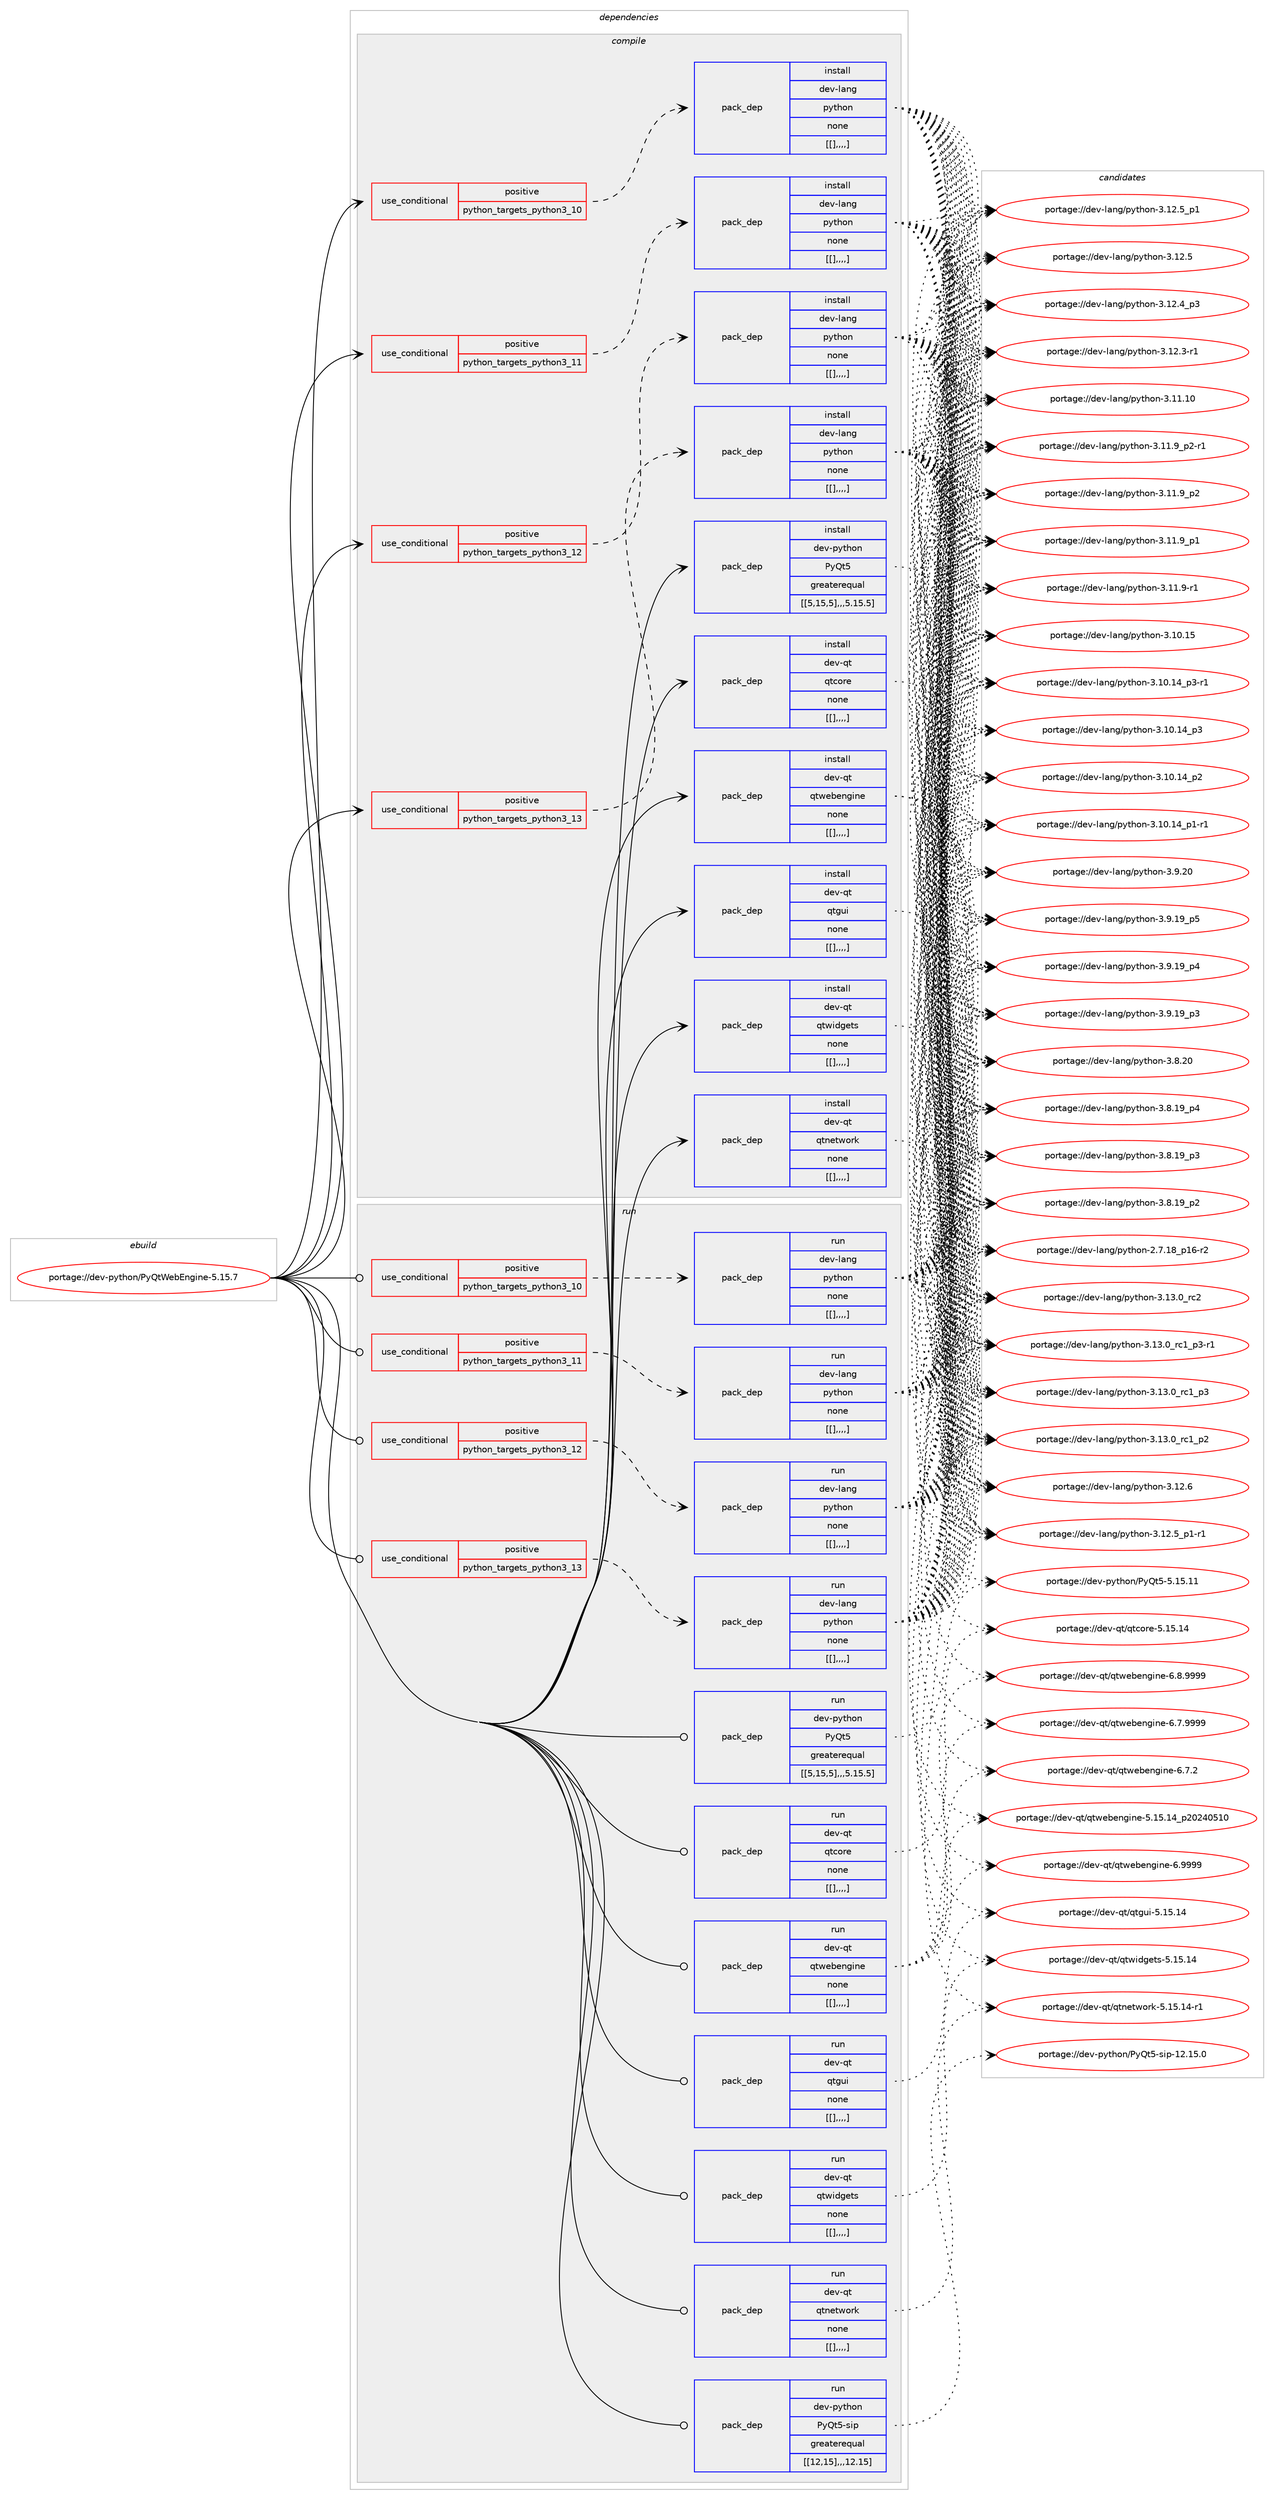 digraph prolog {

# *************
# Graph options
# *************

newrank=true;
concentrate=true;
compound=true;
graph [rankdir=LR,fontname=Helvetica,fontsize=10,ranksep=1.5];#, ranksep=2.5, nodesep=0.2];
edge  [arrowhead=vee];
node  [fontname=Helvetica,fontsize=10];

# **********
# The ebuild
# **********

subgraph cluster_leftcol {
color=gray;
label=<<i>ebuild</i>>;
id [label="portage://dev-python/PyQtWebEngine-5.15.7", color=red, width=4, href="../dev-python/PyQtWebEngine-5.15.7.svg"];
}

# ****************
# The dependencies
# ****************

subgraph cluster_midcol {
color=gray;
label=<<i>dependencies</i>>;
subgraph cluster_compile {
fillcolor="#eeeeee";
style=filled;
label=<<i>compile</i>>;
subgraph cond31161 {
dependency142034 [label=<<TABLE BORDER="0" CELLBORDER="1" CELLSPACING="0" CELLPADDING="4"><TR><TD ROWSPAN="3" CELLPADDING="10">use_conditional</TD></TR><TR><TD>positive</TD></TR><TR><TD>python_targets_python3_10</TD></TR></TABLE>>, shape=none, color=red];
subgraph pack109661 {
dependency142035 [label=<<TABLE BORDER="0" CELLBORDER="1" CELLSPACING="0" CELLPADDING="4" WIDTH="220"><TR><TD ROWSPAN="6" CELLPADDING="30">pack_dep</TD></TR><TR><TD WIDTH="110">install</TD></TR><TR><TD>dev-lang</TD></TR><TR><TD>python</TD></TR><TR><TD>none</TD></TR><TR><TD>[[],,,,]</TD></TR></TABLE>>, shape=none, color=blue];
}
dependency142034:e -> dependency142035:w [weight=20,style="dashed",arrowhead="vee"];
}
id:e -> dependency142034:w [weight=20,style="solid",arrowhead="vee"];
subgraph cond31162 {
dependency142036 [label=<<TABLE BORDER="0" CELLBORDER="1" CELLSPACING="0" CELLPADDING="4"><TR><TD ROWSPAN="3" CELLPADDING="10">use_conditional</TD></TR><TR><TD>positive</TD></TR><TR><TD>python_targets_python3_11</TD></TR></TABLE>>, shape=none, color=red];
subgraph pack109662 {
dependency142037 [label=<<TABLE BORDER="0" CELLBORDER="1" CELLSPACING="0" CELLPADDING="4" WIDTH="220"><TR><TD ROWSPAN="6" CELLPADDING="30">pack_dep</TD></TR><TR><TD WIDTH="110">install</TD></TR><TR><TD>dev-lang</TD></TR><TR><TD>python</TD></TR><TR><TD>none</TD></TR><TR><TD>[[],,,,]</TD></TR></TABLE>>, shape=none, color=blue];
}
dependency142036:e -> dependency142037:w [weight=20,style="dashed",arrowhead="vee"];
}
id:e -> dependency142036:w [weight=20,style="solid",arrowhead="vee"];
subgraph cond31163 {
dependency142038 [label=<<TABLE BORDER="0" CELLBORDER="1" CELLSPACING="0" CELLPADDING="4"><TR><TD ROWSPAN="3" CELLPADDING="10">use_conditional</TD></TR><TR><TD>positive</TD></TR><TR><TD>python_targets_python3_12</TD></TR></TABLE>>, shape=none, color=red];
subgraph pack109663 {
dependency142039 [label=<<TABLE BORDER="0" CELLBORDER="1" CELLSPACING="0" CELLPADDING="4" WIDTH="220"><TR><TD ROWSPAN="6" CELLPADDING="30">pack_dep</TD></TR><TR><TD WIDTH="110">install</TD></TR><TR><TD>dev-lang</TD></TR><TR><TD>python</TD></TR><TR><TD>none</TD></TR><TR><TD>[[],,,,]</TD></TR></TABLE>>, shape=none, color=blue];
}
dependency142038:e -> dependency142039:w [weight=20,style="dashed",arrowhead="vee"];
}
id:e -> dependency142038:w [weight=20,style="solid",arrowhead="vee"];
subgraph cond31164 {
dependency142040 [label=<<TABLE BORDER="0" CELLBORDER="1" CELLSPACING="0" CELLPADDING="4"><TR><TD ROWSPAN="3" CELLPADDING="10">use_conditional</TD></TR><TR><TD>positive</TD></TR><TR><TD>python_targets_python3_13</TD></TR></TABLE>>, shape=none, color=red];
subgraph pack109664 {
dependency142041 [label=<<TABLE BORDER="0" CELLBORDER="1" CELLSPACING="0" CELLPADDING="4" WIDTH="220"><TR><TD ROWSPAN="6" CELLPADDING="30">pack_dep</TD></TR><TR><TD WIDTH="110">install</TD></TR><TR><TD>dev-lang</TD></TR><TR><TD>python</TD></TR><TR><TD>none</TD></TR><TR><TD>[[],,,,]</TD></TR></TABLE>>, shape=none, color=blue];
}
dependency142040:e -> dependency142041:w [weight=20,style="dashed",arrowhead="vee"];
}
id:e -> dependency142040:w [weight=20,style="solid",arrowhead="vee"];
subgraph pack109665 {
dependency142042 [label=<<TABLE BORDER="0" CELLBORDER="1" CELLSPACING="0" CELLPADDING="4" WIDTH="220"><TR><TD ROWSPAN="6" CELLPADDING="30">pack_dep</TD></TR><TR><TD WIDTH="110">install</TD></TR><TR><TD>dev-python</TD></TR><TR><TD>PyQt5</TD></TR><TR><TD>greaterequal</TD></TR><TR><TD>[[5,15,5],,,5.15.5]</TD></TR></TABLE>>, shape=none, color=blue];
}
id:e -> dependency142042:w [weight=20,style="solid",arrowhead="vee"];
subgraph pack109666 {
dependency142043 [label=<<TABLE BORDER="0" CELLBORDER="1" CELLSPACING="0" CELLPADDING="4" WIDTH="220"><TR><TD ROWSPAN="6" CELLPADDING="30">pack_dep</TD></TR><TR><TD WIDTH="110">install</TD></TR><TR><TD>dev-qt</TD></TR><TR><TD>qtcore</TD></TR><TR><TD>none</TD></TR><TR><TD>[[],,,,]</TD></TR></TABLE>>, shape=none, color=blue];
}
id:e -> dependency142043:w [weight=20,style="solid",arrowhead="vee"];
subgraph pack109667 {
dependency142044 [label=<<TABLE BORDER="0" CELLBORDER="1" CELLSPACING="0" CELLPADDING="4" WIDTH="220"><TR><TD ROWSPAN="6" CELLPADDING="30">pack_dep</TD></TR><TR><TD WIDTH="110">install</TD></TR><TR><TD>dev-qt</TD></TR><TR><TD>qtgui</TD></TR><TR><TD>none</TD></TR><TR><TD>[[],,,,]</TD></TR></TABLE>>, shape=none, color=blue];
}
id:e -> dependency142044:w [weight=20,style="solid",arrowhead="vee"];
subgraph pack109668 {
dependency142045 [label=<<TABLE BORDER="0" CELLBORDER="1" CELLSPACING="0" CELLPADDING="4" WIDTH="220"><TR><TD ROWSPAN="6" CELLPADDING="30">pack_dep</TD></TR><TR><TD WIDTH="110">install</TD></TR><TR><TD>dev-qt</TD></TR><TR><TD>qtnetwork</TD></TR><TR><TD>none</TD></TR><TR><TD>[[],,,,]</TD></TR></TABLE>>, shape=none, color=blue];
}
id:e -> dependency142045:w [weight=20,style="solid",arrowhead="vee"];
subgraph pack109669 {
dependency142046 [label=<<TABLE BORDER="0" CELLBORDER="1" CELLSPACING="0" CELLPADDING="4" WIDTH="220"><TR><TD ROWSPAN="6" CELLPADDING="30">pack_dep</TD></TR><TR><TD WIDTH="110">install</TD></TR><TR><TD>dev-qt</TD></TR><TR><TD>qtwebengine</TD></TR><TR><TD>none</TD></TR><TR><TD>[[],,,,]</TD></TR></TABLE>>, shape=none, color=blue];
}
id:e -> dependency142046:w [weight=20,style="solid",arrowhead="vee"];
subgraph pack109670 {
dependency142047 [label=<<TABLE BORDER="0" CELLBORDER="1" CELLSPACING="0" CELLPADDING="4" WIDTH="220"><TR><TD ROWSPAN="6" CELLPADDING="30">pack_dep</TD></TR><TR><TD WIDTH="110">install</TD></TR><TR><TD>dev-qt</TD></TR><TR><TD>qtwidgets</TD></TR><TR><TD>none</TD></TR><TR><TD>[[],,,,]</TD></TR></TABLE>>, shape=none, color=blue];
}
id:e -> dependency142047:w [weight=20,style="solid",arrowhead="vee"];
}
subgraph cluster_compileandrun {
fillcolor="#eeeeee";
style=filled;
label=<<i>compile and run</i>>;
}
subgraph cluster_run {
fillcolor="#eeeeee";
style=filled;
label=<<i>run</i>>;
subgraph cond31165 {
dependency142048 [label=<<TABLE BORDER="0" CELLBORDER="1" CELLSPACING="0" CELLPADDING="4"><TR><TD ROWSPAN="3" CELLPADDING="10">use_conditional</TD></TR><TR><TD>positive</TD></TR><TR><TD>python_targets_python3_10</TD></TR></TABLE>>, shape=none, color=red];
subgraph pack109671 {
dependency142049 [label=<<TABLE BORDER="0" CELLBORDER="1" CELLSPACING="0" CELLPADDING="4" WIDTH="220"><TR><TD ROWSPAN="6" CELLPADDING="30">pack_dep</TD></TR><TR><TD WIDTH="110">run</TD></TR><TR><TD>dev-lang</TD></TR><TR><TD>python</TD></TR><TR><TD>none</TD></TR><TR><TD>[[],,,,]</TD></TR></TABLE>>, shape=none, color=blue];
}
dependency142048:e -> dependency142049:w [weight=20,style="dashed",arrowhead="vee"];
}
id:e -> dependency142048:w [weight=20,style="solid",arrowhead="odot"];
subgraph cond31166 {
dependency142050 [label=<<TABLE BORDER="0" CELLBORDER="1" CELLSPACING="0" CELLPADDING="4"><TR><TD ROWSPAN="3" CELLPADDING="10">use_conditional</TD></TR><TR><TD>positive</TD></TR><TR><TD>python_targets_python3_11</TD></TR></TABLE>>, shape=none, color=red];
subgraph pack109672 {
dependency142051 [label=<<TABLE BORDER="0" CELLBORDER="1" CELLSPACING="0" CELLPADDING="4" WIDTH="220"><TR><TD ROWSPAN="6" CELLPADDING="30">pack_dep</TD></TR><TR><TD WIDTH="110">run</TD></TR><TR><TD>dev-lang</TD></TR><TR><TD>python</TD></TR><TR><TD>none</TD></TR><TR><TD>[[],,,,]</TD></TR></TABLE>>, shape=none, color=blue];
}
dependency142050:e -> dependency142051:w [weight=20,style="dashed",arrowhead="vee"];
}
id:e -> dependency142050:w [weight=20,style="solid",arrowhead="odot"];
subgraph cond31167 {
dependency142052 [label=<<TABLE BORDER="0" CELLBORDER="1" CELLSPACING="0" CELLPADDING="4"><TR><TD ROWSPAN="3" CELLPADDING="10">use_conditional</TD></TR><TR><TD>positive</TD></TR><TR><TD>python_targets_python3_12</TD></TR></TABLE>>, shape=none, color=red];
subgraph pack109673 {
dependency142053 [label=<<TABLE BORDER="0" CELLBORDER="1" CELLSPACING="0" CELLPADDING="4" WIDTH="220"><TR><TD ROWSPAN="6" CELLPADDING="30">pack_dep</TD></TR><TR><TD WIDTH="110">run</TD></TR><TR><TD>dev-lang</TD></TR><TR><TD>python</TD></TR><TR><TD>none</TD></TR><TR><TD>[[],,,,]</TD></TR></TABLE>>, shape=none, color=blue];
}
dependency142052:e -> dependency142053:w [weight=20,style="dashed",arrowhead="vee"];
}
id:e -> dependency142052:w [weight=20,style="solid",arrowhead="odot"];
subgraph cond31168 {
dependency142054 [label=<<TABLE BORDER="0" CELLBORDER="1" CELLSPACING="0" CELLPADDING="4"><TR><TD ROWSPAN="3" CELLPADDING="10">use_conditional</TD></TR><TR><TD>positive</TD></TR><TR><TD>python_targets_python3_13</TD></TR></TABLE>>, shape=none, color=red];
subgraph pack109674 {
dependency142055 [label=<<TABLE BORDER="0" CELLBORDER="1" CELLSPACING="0" CELLPADDING="4" WIDTH="220"><TR><TD ROWSPAN="6" CELLPADDING="30">pack_dep</TD></TR><TR><TD WIDTH="110">run</TD></TR><TR><TD>dev-lang</TD></TR><TR><TD>python</TD></TR><TR><TD>none</TD></TR><TR><TD>[[],,,,]</TD></TR></TABLE>>, shape=none, color=blue];
}
dependency142054:e -> dependency142055:w [weight=20,style="dashed",arrowhead="vee"];
}
id:e -> dependency142054:w [weight=20,style="solid",arrowhead="odot"];
subgraph pack109675 {
dependency142056 [label=<<TABLE BORDER="0" CELLBORDER="1" CELLSPACING="0" CELLPADDING="4" WIDTH="220"><TR><TD ROWSPAN="6" CELLPADDING="30">pack_dep</TD></TR><TR><TD WIDTH="110">run</TD></TR><TR><TD>dev-python</TD></TR><TR><TD>PyQt5</TD></TR><TR><TD>greaterequal</TD></TR><TR><TD>[[5,15,5],,,5.15.5]</TD></TR></TABLE>>, shape=none, color=blue];
}
id:e -> dependency142056:w [weight=20,style="solid",arrowhead="odot"];
subgraph pack109676 {
dependency142057 [label=<<TABLE BORDER="0" CELLBORDER="1" CELLSPACING="0" CELLPADDING="4" WIDTH="220"><TR><TD ROWSPAN="6" CELLPADDING="30">pack_dep</TD></TR><TR><TD WIDTH="110">run</TD></TR><TR><TD>dev-python</TD></TR><TR><TD>PyQt5-sip</TD></TR><TR><TD>greaterequal</TD></TR><TR><TD>[[12,15],,,12.15]</TD></TR></TABLE>>, shape=none, color=blue];
}
id:e -> dependency142057:w [weight=20,style="solid",arrowhead="odot"];
subgraph pack109677 {
dependency142058 [label=<<TABLE BORDER="0" CELLBORDER="1" CELLSPACING="0" CELLPADDING="4" WIDTH="220"><TR><TD ROWSPAN="6" CELLPADDING="30">pack_dep</TD></TR><TR><TD WIDTH="110">run</TD></TR><TR><TD>dev-qt</TD></TR><TR><TD>qtcore</TD></TR><TR><TD>none</TD></TR><TR><TD>[[],,,,]</TD></TR></TABLE>>, shape=none, color=blue];
}
id:e -> dependency142058:w [weight=20,style="solid",arrowhead="odot"];
subgraph pack109678 {
dependency142059 [label=<<TABLE BORDER="0" CELLBORDER="1" CELLSPACING="0" CELLPADDING="4" WIDTH="220"><TR><TD ROWSPAN="6" CELLPADDING="30">pack_dep</TD></TR><TR><TD WIDTH="110">run</TD></TR><TR><TD>dev-qt</TD></TR><TR><TD>qtgui</TD></TR><TR><TD>none</TD></TR><TR><TD>[[],,,,]</TD></TR></TABLE>>, shape=none, color=blue];
}
id:e -> dependency142059:w [weight=20,style="solid",arrowhead="odot"];
subgraph pack109679 {
dependency142060 [label=<<TABLE BORDER="0" CELLBORDER="1" CELLSPACING="0" CELLPADDING="4" WIDTH="220"><TR><TD ROWSPAN="6" CELLPADDING="30">pack_dep</TD></TR><TR><TD WIDTH="110">run</TD></TR><TR><TD>dev-qt</TD></TR><TR><TD>qtnetwork</TD></TR><TR><TD>none</TD></TR><TR><TD>[[],,,,]</TD></TR></TABLE>>, shape=none, color=blue];
}
id:e -> dependency142060:w [weight=20,style="solid",arrowhead="odot"];
subgraph pack109680 {
dependency142061 [label=<<TABLE BORDER="0" CELLBORDER="1" CELLSPACING="0" CELLPADDING="4" WIDTH="220"><TR><TD ROWSPAN="6" CELLPADDING="30">pack_dep</TD></TR><TR><TD WIDTH="110">run</TD></TR><TR><TD>dev-qt</TD></TR><TR><TD>qtwebengine</TD></TR><TR><TD>none</TD></TR><TR><TD>[[],,,,]</TD></TR></TABLE>>, shape=none, color=blue];
}
id:e -> dependency142061:w [weight=20,style="solid",arrowhead="odot"];
subgraph pack109681 {
dependency142062 [label=<<TABLE BORDER="0" CELLBORDER="1" CELLSPACING="0" CELLPADDING="4" WIDTH="220"><TR><TD ROWSPAN="6" CELLPADDING="30">pack_dep</TD></TR><TR><TD WIDTH="110">run</TD></TR><TR><TD>dev-qt</TD></TR><TR><TD>qtwidgets</TD></TR><TR><TD>none</TD></TR><TR><TD>[[],,,,]</TD></TR></TABLE>>, shape=none, color=blue];
}
id:e -> dependency142062:w [weight=20,style="solid",arrowhead="odot"];
}
}

# **************
# The candidates
# **************

subgraph cluster_choices {
rank=same;
color=gray;
label=<<i>candidates</i>>;

subgraph choice109661 {
color=black;
nodesep=1;
choice10010111845108971101034711212111610411111045514649514648951149950 [label="portage://dev-lang/python-3.13.0_rc2", color=red, width=4,href="../dev-lang/python-3.13.0_rc2.svg"];
choice1001011184510897110103471121211161041111104551464951464895114994995112514511449 [label="portage://dev-lang/python-3.13.0_rc1_p3-r1", color=red, width=4,href="../dev-lang/python-3.13.0_rc1_p3-r1.svg"];
choice100101118451089711010347112121116104111110455146495146489511499499511251 [label="portage://dev-lang/python-3.13.0_rc1_p3", color=red, width=4,href="../dev-lang/python-3.13.0_rc1_p3.svg"];
choice100101118451089711010347112121116104111110455146495146489511499499511250 [label="portage://dev-lang/python-3.13.0_rc1_p2", color=red, width=4,href="../dev-lang/python-3.13.0_rc1_p2.svg"];
choice10010111845108971101034711212111610411111045514649504654 [label="portage://dev-lang/python-3.12.6", color=red, width=4,href="../dev-lang/python-3.12.6.svg"];
choice1001011184510897110103471121211161041111104551464950465395112494511449 [label="portage://dev-lang/python-3.12.5_p1-r1", color=red, width=4,href="../dev-lang/python-3.12.5_p1-r1.svg"];
choice100101118451089711010347112121116104111110455146495046539511249 [label="portage://dev-lang/python-3.12.5_p1", color=red, width=4,href="../dev-lang/python-3.12.5_p1.svg"];
choice10010111845108971101034711212111610411111045514649504653 [label="portage://dev-lang/python-3.12.5", color=red, width=4,href="../dev-lang/python-3.12.5.svg"];
choice100101118451089711010347112121116104111110455146495046529511251 [label="portage://dev-lang/python-3.12.4_p3", color=red, width=4,href="../dev-lang/python-3.12.4_p3.svg"];
choice100101118451089711010347112121116104111110455146495046514511449 [label="portage://dev-lang/python-3.12.3-r1", color=red, width=4,href="../dev-lang/python-3.12.3-r1.svg"];
choice1001011184510897110103471121211161041111104551464949464948 [label="portage://dev-lang/python-3.11.10", color=red, width=4,href="../dev-lang/python-3.11.10.svg"];
choice1001011184510897110103471121211161041111104551464949465795112504511449 [label="portage://dev-lang/python-3.11.9_p2-r1", color=red, width=4,href="../dev-lang/python-3.11.9_p2-r1.svg"];
choice100101118451089711010347112121116104111110455146494946579511250 [label="portage://dev-lang/python-3.11.9_p2", color=red, width=4,href="../dev-lang/python-3.11.9_p2.svg"];
choice100101118451089711010347112121116104111110455146494946579511249 [label="portage://dev-lang/python-3.11.9_p1", color=red, width=4,href="../dev-lang/python-3.11.9_p1.svg"];
choice100101118451089711010347112121116104111110455146494946574511449 [label="portage://dev-lang/python-3.11.9-r1", color=red, width=4,href="../dev-lang/python-3.11.9-r1.svg"];
choice1001011184510897110103471121211161041111104551464948464953 [label="portage://dev-lang/python-3.10.15", color=red, width=4,href="../dev-lang/python-3.10.15.svg"];
choice100101118451089711010347112121116104111110455146494846495295112514511449 [label="portage://dev-lang/python-3.10.14_p3-r1", color=red, width=4,href="../dev-lang/python-3.10.14_p3-r1.svg"];
choice10010111845108971101034711212111610411111045514649484649529511251 [label="portage://dev-lang/python-3.10.14_p3", color=red, width=4,href="../dev-lang/python-3.10.14_p3.svg"];
choice10010111845108971101034711212111610411111045514649484649529511250 [label="portage://dev-lang/python-3.10.14_p2", color=red, width=4,href="../dev-lang/python-3.10.14_p2.svg"];
choice100101118451089711010347112121116104111110455146494846495295112494511449 [label="portage://dev-lang/python-3.10.14_p1-r1", color=red, width=4,href="../dev-lang/python-3.10.14_p1-r1.svg"];
choice10010111845108971101034711212111610411111045514657465048 [label="portage://dev-lang/python-3.9.20", color=red, width=4,href="../dev-lang/python-3.9.20.svg"];
choice100101118451089711010347112121116104111110455146574649579511253 [label="portage://dev-lang/python-3.9.19_p5", color=red, width=4,href="../dev-lang/python-3.9.19_p5.svg"];
choice100101118451089711010347112121116104111110455146574649579511252 [label="portage://dev-lang/python-3.9.19_p4", color=red, width=4,href="../dev-lang/python-3.9.19_p4.svg"];
choice100101118451089711010347112121116104111110455146574649579511251 [label="portage://dev-lang/python-3.9.19_p3", color=red, width=4,href="../dev-lang/python-3.9.19_p3.svg"];
choice10010111845108971101034711212111610411111045514656465048 [label="portage://dev-lang/python-3.8.20", color=red, width=4,href="../dev-lang/python-3.8.20.svg"];
choice100101118451089711010347112121116104111110455146564649579511252 [label="portage://dev-lang/python-3.8.19_p4", color=red, width=4,href="../dev-lang/python-3.8.19_p4.svg"];
choice100101118451089711010347112121116104111110455146564649579511251 [label="portage://dev-lang/python-3.8.19_p3", color=red, width=4,href="../dev-lang/python-3.8.19_p3.svg"];
choice100101118451089711010347112121116104111110455146564649579511250 [label="portage://dev-lang/python-3.8.19_p2", color=red, width=4,href="../dev-lang/python-3.8.19_p2.svg"];
choice100101118451089711010347112121116104111110455046554649569511249544511450 [label="portage://dev-lang/python-2.7.18_p16-r2", color=red, width=4,href="../dev-lang/python-2.7.18_p16-r2.svg"];
dependency142035:e -> choice10010111845108971101034711212111610411111045514649514648951149950:w [style=dotted,weight="100"];
dependency142035:e -> choice1001011184510897110103471121211161041111104551464951464895114994995112514511449:w [style=dotted,weight="100"];
dependency142035:e -> choice100101118451089711010347112121116104111110455146495146489511499499511251:w [style=dotted,weight="100"];
dependency142035:e -> choice100101118451089711010347112121116104111110455146495146489511499499511250:w [style=dotted,weight="100"];
dependency142035:e -> choice10010111845108971101034711212111610411111045514649504654:w [style=dotted,weight="100"];
dependency142035:e -> choice1001011184510897110103471121211161041111104551464950465395112494511449:w [style=dotted,weight="100"];
dependency142035:e -> choice100101118451089711010347112121116104111110455146495046539511249:w [style=dotted,weight="100"];
dependency142035:e -> choice10010111845108971101034711212111610411111045514649504653:w [style=dotted,weight="100"];
dependency142035:e -> choice100101118451089711010347112121116104111110455146495046529511251:w [style=dotted,weight="100"];
dependency142035:e -> choice100101118451089711010347112121116104111110455146495046514511449:w [style=dotted,weight="100"];
dependency142035:e -> choice1001011184510897110103471121211161041111104551464949464948:w [style=dotted,weight="100"];
dependency142035:e -> choice1001011184510897110103471121211161041111104551464949465795112504511449:w [style=dotted,weight="100"];
dependency142035:e -> choice100101118451089711010347112121116104111110455146494946579511250:w [style=dotted,weight="100"];
dependency142035:e -> choice100101118451089711010347112121116104111110455146494946579511249:w [style=dotted,weight="100"];
dependency142035:e -> choice100101118451089711010347112121116104111110455146494946574511449:w [style=dotted,weight="100"];
dependency142035:e -> choice1001011184510897110103471121211161041111104551464948464953:w [style=dotted,weight="100"];
dependency142035:e -> choice100101118451089711010347112121116104111110455146494846495295112514511449:w [style=dotted,weight="100"];
dependency142035:e -> choice10010111845108971101034711212111610411111045514649484649529511251:w [style=dotted,weight="100"];
dependency142035:e -> choice10010111845108971101034711212111610411111045514649484649529511250:w [style=dotted,weight="100"];
dependency142035:e -> choice100101118451089711010347112121116104111110455146494846495295112494511449:w [style=dotted,weight="100"];
dependency142035:e -> choice10010111845108971101034711212111610411111045514657465048:w [style=dotted,weight="100"];
dependency142035:e -> choice100101118451089711010347112121116104111110455146574649579511253:w [style=dotted,weight="100"];
dependency142035:e -> choice100101118451089711010347112121116104111110455146574649579511252:w [style=dotted,weight="100"];
dependency142035:e -> choice100101118451089711010347112121116104111110455146574649579511251:w [style=dotted,weight="100"];
dependency142035:e -> choice10010111845108971101034711212111610411111045514656465048:w [style=dotted,weight="100"];
dependency142035:e -> choice100101118451089711010347112121116104111110455146564649579511252:w [style=dotted,weight="100"];
dependency142035:e -> choice100101118451089711010347112121116104111110455146564649579511251:w [style=dotted,weight="100"];
dependency142035:e -> choice100101118451089711010347112121116104111110455146564649579511250:w [style=dotted,weight="100"];
dependency142035:e -> choice100101118451089711010347112121116104111110455046554649569511249544511450:w [style=dotted,weight="100"];
}
subgraph choice109662 {
color=black;
nodesep=1;
choice10010111845108971101034711212111610411111045514649514648951149950 [label="portage://dev-lang/python-3.13.0_rc2", color=red, width=4,href="../dev-lang/python-3.13.0_rc2.svg"];
choice1001011184510897110103471121211161041111104551464951464895114994995112514511449 [label="portage://dev-lang/python-3.13.0_rc1_p3-r1", color=red, width=4,href="../dev-lang/python-3.13.0_rc1_p3-r1.svg"];
choice100101118451089711010347112121116104111110455146495146489511499499511251 [label="portage://dev-lang/python-3.13.0_rc1_p3", color=red, width=4,href="../dev-lang/python-3.13.0_rc1_p3.svg"];
choice100101118451089711010347112121116104111110455146495146489511499499511250 [label="portage://dev-lang/python-3.13.0_rc1_p2", color=red, width=4,href="../dev-lang/python-3.13.0_rc1_p2.svg"];
choice10010111845108971101034711212111610411111045514649504654 [label="portage://dev-lang/python-3.12.6", color=red, width=4,href="../dev-lang/python-3.12.6.svg"];
choice1001011184510897110103471121211161041111104551464950465395112494511449 [label="portage://dev-lang/python-3.12.5_p1-r1", color=red, width=4,href="../dev-lang/python-3.12.5_p1-r1.svg"];
choice100101118451089711010347112121116104111110455146495046539511249 [label="portage://dev-lang/python-3.12.5_p1", color=red, width=4,href="../dev-lang/python-3.12.5_p1.svg"];
choice10010111845108971101034711212111610411111045514649504653 [label="portage://dev-lang/python-3.12.5", color=red, width=4,href="../dev-lang/python-3.12.5.svg"];
choice100101118451089711010347112121116104111110455146495046529511251 [label="portage://dev-lang/python-3.12.4_p3", color=red, width=4,href="../dev-lang/python-3.12.4_p3.svg"];
choice100101118451089711010347112121116104111110455146495046514511449 [label="portage://dev-lang/python-3.12.3-r1", color=red, width=4,href="../dev-lang/python-3.12.3-r1.svg"];
choice1001011184510897110103471121211161041111104551464949464948 [label="portage://dev-lang/python-3.11.10", color=red, width=4,href="../dev-lang/python-3.11.10.svg"];
choice1001011184510897110103471121211161041111104551464949465795112504511449 [label="portage://dev-lang/python-3.11.9_p2-r1", color=red, width=4,href="../dev-lang/python-3.11.9_p2-r1.svg"];
choice100101118451089711010347112121116104111110455146494946579511250 [label="portage://dev-lang/python-3.11.9_p2", color=red, width=4,href="../dev-lang/python-3.11.9_p2.svg"];
choice100101118451089711010347112121116104111110455146494946579511249 [label="portage://dev-lang/python-3.11.9_p1", color=red, width=4,href="../dev-lang/python-3.11.9_p1.svg"];
choice100101118451089711010347112121116104111110455146494946574511449 [label="portage://dev-lang/python-3.11.9-r1", color=red, width=4,href="../dev-lang/python-3.11.9-r1.svg"];
choice1001011184510897110103471121211161041111104551464948464953 [label="portage://dev-lang/python-3.10.15", color=red, width=4,href="../dev-lang/python-3.10.15.svg"];
choice100101118451089711010347112121116104111110455146494846495295112514511449 [label="portage://dev-lang/python-3.10.14_p3-r1", color=red, width=4,href="../dev-lang/python-3.10.14_p3-r1.svg"];
choice10010111845108971101034711212111610411111045514649484649529511251 [label="portage://dev-lang/python-3.10.14_p3", color=red, width=4,href="../dev-lang/python-3.10.14_p3.svg"];
choice10010111845108971101034711212111610411111045514649484649529511250 [label="portage://dev-lang/python-3.10.14_p2", color=red, width=4,href="../dev-lang/python-3.10.14_p2.svg"];
choice100101118451089711010347112121116104111110455146494846495295112494511449 [label="portage://dev-lang/python-3.10.14_p1-r1", color=red, width=4,href="../dev-lang/python-3.10.14_p1-r1.svg"];
choice10010111845108971101034711212111610411111045514657465048 [label="portage://dev-lang/python-3.9.20", color=red, width=4,href="../dev-lang/python-3.9.20.svg"];
choice100101118451089711010347112121116104111110455146574649579511253 [label="portage://dev-lang/python-3.9.19_p5", color=red, width=4,href="../dev-lang/python-3.9.19_p5.svg"];
choice100101118451089711010347112121116104111110455146574649579511252 [label="portage://dev-lang/python-3.9.19_p4", color=red, width=4,href="../dev-lang/python-3.9.19_p4.svg"];
choice100101118451089711010347112121116104111110455146574649579511251 [label="portage://dev-lang/python-3.9.19_p3", color=red, width=4,href="../dev-lang/python-3.9.19_p3.svg"];
choice10010111845108971101034711212111610411111045514656465048 [label="portage://dev-lang/python-3.8.20", color=red, width=4,href="../dev-lang/python-3.8.20.svg"];
choice100101118451089711010347112121116104111110455146564649579511252 [label="portage://dev-lang/python-3.8.19_p4", color=red, width=4,href="../dev-lang/python-3.8.19_p4.svg"];
choice100101118451089711010347112121116104111110455146564649579511251 [label="portage://dev-lang/python-3.8.19_p3", color=red, width=4,href="../dev-lang/python-3.8.19_p3.svg"];
choice100101118451089711010347112121116104111110455146564649579511250 [label="portage://dev-lang/python-3.8.19_p2", color=red, width=4,href="../dev-lang/python-3.8.19_p2.svg"];
choice100101118451089711010347112121116104111110455046554649569511249544511450 [label="portage://dev-lang/python-2.7.18_p16-r2", color=red, width=4,href="../dev-lang/python-2.7.18_p16-r2.svg"];
dependency142037:e -> choice10010111845108971101034711212111610411111045514649514648951149950:w [style=dotted,weight="100"];
dependency142037:e -> choice1001011184510897110103471121211161041111104551464951464895114994995112514511449:w [style=dotted,weight="100"];
dependency142037:e -> choice100101118451089711010347112121116104111110455146495146489511499499511251:w [style=dotted,weight="100"];
dependency142037:e -> choice100101118451089711010347112121116104111110455146495146489511499499511250:w [style=dotted,weight="100"];
dependency142037:e -> choice10010111845108971101034711212111610411111045514649504654:w [style=dotted,weight="100"];
dependency142037:e -> choice1001011184510897110103471121211161041111104551464950465395112494511449:w [style=dotted,weight="100"];
dependency142037:e -> choice100101118451089711010347112121116104111110455146495046539511249:w [style=dotted,weight="100"];
dependency142037:e -> choice10010111845108971101034711212111610411111045514649504653:w [style=dotted,weight="100"];
dependency142037:e -> choice100101118451089711010347112121116104111110455146495046529511251:w [style=dotted,weight="100"];
dependency142037:e -> choice100101118451089711010347112121116104111110455146495046514511449:w [style=dotted,weight="100"];
dependency142037:e -> choice1001011184510897110103471121211161041111104551464949464948:w [style=dotted,weight="100"];
dependency142037:e -> choice1001011184510897110103471121211161041111104551464949465795112504511449:w [style=dotted,weight="100"];
dependency142037:e -> choice100101118451089711010347112121116104111110455146494946579511250:w [style=dotted,weight="100"];
dependency142037:e -> choice100101118451089711010347112121116104111110455146494946579511249:w [style=dotted,weight="100"];
dependency142037:e -> choice100101118451089711010347112121116104111110455146494946574511449:w [style=dotted,weight="100"];
dependency142037:e -> choice1001011184510897110103471121211161041111104551464948464953:w [style=dotted,weight="100"];
dependency142037:e -> choice100101118451089711010347112121116104111110455146494846495295112514511449:w [style=dotted,weight="100"];
dependency142037:e -> choice10010111845108971101034711212111610411111045514649484649529511251:w [style=dotted,weight="100"];
dependency142037:e -> choice10010111845108971101034711212111610411111045514649484649529511250:w [style=dotted,weight="100"];
dependency142037:e -> choice100101118451089711010347112121116104111110455146494846495295112494511449:w [style=dotted,weight="100"];
dependency142037:e -> choice10010111845108971101034711212111610411111045514657465048:w [style=dotted,weight="100"];
dependency142037:e -> choice100101118451089711010347112121116104111110455146574649579511253:w [style=dotted,weight="100"];
dependency142037:e -> choice100101118451089711010347112121116104111110455146574649579511252:w [style=dotted,weight="100"];
dependency142037:e -> choice100101118451089711010347112121116104111110455146574649579511251:w [style=dotted,weight="100"];
dependency142037:e -> choice10010111845108971101034711212111610411111045514656465048:w [style=dotted,weight="100"];
dependency142037:e -> choice100101118451089711010347112121116104111110455146564649579511252:w [style=dotted,weight="100"];
dependency142037:e -> choice100101118451089711010347112121116104111110455146564649579511251:w [style=dotted,weight="100"];
dependency142037:e -> choice100101118451089711010347112121116104111110455146564649579511250:w [style=dotted,weight="100"];
dependency142037:e -> choice100101118451089711010347112121116104111110455046554649569511249544511450:w [style=dotted,weight="100"];
}
subgraph choice109663 {
color=black;
nodesep=1;
choice10010111845108971101034711212111610411111045514649514648951149950 [label="portage://dev-lang/python-3.13.0_rc2", color=red, width=4,href="../dev-lang/python-3.13.0_rc2.svg"];
choice1001011184510897110103471121211161041111104551464951464895114994995112514511449 [label="portage://dev-lang/python-3.13.0_rc1_p3-r1", color=red, width=4,href="../dev-lang/python-3.13.0_rc1_p3-r1.svg"];
choice100101118451089711010347112121116104111110455146495146489511499499511251 [label="portage://dev-lang/python-3.13.0_rc1_p3", color=red, width=4,href="../dev-lang/python-3.13.0_rc1_p3.svg"];
choice100101118451089711010347112121116104111110455146495146489511499499511250 [label="portage://dev-lang/python-3.13.0_rc1_p2", color=red, width=4,href="../dev-lang/python-3.13.0_rc1_p2.svg"];
choice10010111845108971101034711212111610411111045514649504654 [label="portage://dev-lang/python-3.12.6", color=red, width=4,href="../dev-lang/python-3.12.6.svg"];
choice1001011184510897110103471121211161041111104551464950465395112494511449 [label="portage://dev-lang/python-3.12.5_p1-r1", color=red, width=4,href="../dev-lang/python-3.12.5_p1-r1.svg"];
choice100101118451089711010347112121116104111110455146495046539511249 [label="portage://dev-lang/python-3.12.5_p1", color=red, width=4,href="../dev-lang/python-3.12.5_p1.svg"];
choice10010111845108971101034711212111610411111045514649504653 [label="portage://dev-lang/python-3.12.5", color=red, width=4,href="../dev-lang/python-3.12.5.svg"];
choice100101118451089711010347112121116104111110455146495046529511251 [label="portage://dev-lang/python-3.12.4_p3", color=red, width=4,href="../dev-lang/python-3.12.4_p3.svg"];
choice100101118451089711010347112121116104111110455146495046514511449 [label="portage://dev-lang/python-3.12.3-r1", color=red, width=4,href="../dev-lang/python-3.12.3-r1.svg"];
choice1001011184510897110103471121211161041111104551464949464948 [label="portage://dev-lang/python-3.11.10", color=red, width=4,href="../dev-lang/python-3.11.10.svg"];
choice1001011184510897110103471121211161041111104551464949465795112504511449 [label="portage://dev-lang/python-3.11.9_p2-r1", color=red, width=4,href="../dev-lang/python-3.11.9_p2-r1.svg"];
choice100101118451089711010347112121116104111110455146494946579511250 [label="portage://dev-lang/python-3.11.9_p2", color=red, width=4,href="../dev-lang/python-3.11.9_p2.svg"];
choice100101118451089711010347112121116104111110455146494946579511249 [label="portage://dev-lang/python-3.11.9_p1", color=red, width=4,href="../dev-lang/python-3.11.9_p1.svg"];
choice100101118451089711010347112121116104111110455146494946574511449 [label="portage://dev-lang/python-3.11.9-r1", color=red, width=4,href="../dev-lang/python-3.11.9-r1.svg"];
choice1001011184510897110103471121211161041111104551464948464953 [label="portage://dev-lang/python-3.10.15", color=red, width=4,href="../dev-lang/python-3.10.15.svg"];
choice100101118451089711010347112121116104111110455146494846495295112514511449 [label="portage://dev-lang/python-3.10.14_p3-r1", color=red, width=4,href="../dev-lang/python-3.10.14_p3-r1.svg"];
choice10010111845108971101034711212111610411111045514649484649529511251 [label="portage://dev-lang/python-3.10.14_p3", color=red, width=4,href="../dev-lang/python-3.10.14_p3.svg"];
choice10010111845108971101034711212111610411111045514649484649529511250 [label="portage://dev-lang/python-3.10.14_p2", color=red, width=4,href="../dev-lang/python-3.10.14_p2.svg"];
choice100101118451089711010347112121116104111110455146494846495295112494511449 [label="portage://dev-lang/python-3.10.14_p1-r1", color=red, width=4,href="../dev-lang/python-3.10.14_p1-r1.svg"];
choice10010111845108971101034711212111610411111045514657465048 [label="portage://dev-lang/python-3.9.20", color=red, width=4,href="../dev-lang/python-3.9.20.svg"];
choice100101118451089711010347112121116104111110455146574649579511253 [label="portage://dev-lang/python-3.9.19_p5", color=red, width=4,href="../dev-lang/python-3.9.19_p5.svg"];
choice100101118451089711010347112121116104111110455146574649579511252 [label="portage://dev-lang/python-3.9.19_p4", color=red, width=4,href="../dev-lang/python-3.9.19_p4.svg"];
choice100101118451089711010347112121116104111110455146574649579511251 [label="portage://dev-lang/python-3.9.19_p3", color=red, width=4,href="../dev-lang/python-3.9.19_p3.svg"];
choice10010111845108971101034711212111610411111045514656465048 [label="portage://dev-lang/python-3.8.20", color=red, width=4,href="../dev-lang/python-3.8.20.svg"];
choice100101118451089711010347112121116104111110455146564649579511252 [label="portage://dev-lang/python-3.8.19_p4", color=red, width=4,href="../dev-lang/python-3.8.19_p4.svg"];
choice100101118451089711010347112121116104111110455146564649579511251 [label="portage://dev-lang/python-3.8.19_p3", color=red, width=4,href="../dev-lang/python-3.8.19_p3.svg"];
choice100101118451089711010347112121116104111110455146564649579511250 [label="portage://dev-lang/python-3.8.19_p2", color=red, width=4,href="../dev-lang/python-3.8.19_p2.svg"];
choice100101118451089711010347112121116104111110455046554649569511249544511450 [label="portage://dev-lang/python-2.7.18_p16-r2", color=red, width=4,href="../dev-lang/python-2.7.18_p16-r2.svg"];
dependency142039:e -> choice10010111845108971101034711212111610411111045514649514648951149950:w [style=dotted,weight="100"];
dependency142039:e -> choice1001011184510897110103471121211161041111104551464951464895114994995112514511449:w [style=dotted,weight="100"];
dependency142039:e -> choice100101118451089711010347112121116104111110455146495146489511499499511251:w [style=dotted,weight="100"];
dependency142039:e -> choice100101118451089711010347112121116104111110455146495146489511499499511250:w [style=dotted,weight="100"];
dependency142039:e -> choice10010111845108971101034711212111610411111045514649504654:w [style=dotted,weight="100"];
dependency142039:e -> choice1001011184510897110103471121211161041111104551464950465395112494511449:w [style=dotted,weight="100"];
dependency142039:e -> choice100101118451089711010347112121116104111110455146495046539511249:w [style=dotted,weight="100"];
dependency142039:e -> choice10010111845108971101034711212111610411111045514649504653:w [style=dotted,weight="100"];
dependency142039:e -> choice100101118451089711010347112121116104111110455146495046529511251:w [style=dotted,weight="100"];
dependency142039:e -> choice100101118451089711010347112121116104111110455146495046514511449:w [style=dotted,weight="100"];
dependency142039:e -> choice1001011184510897110103471121211161041111104551464949464948:w [style=dotted,weight="100"];
dependency142039:e -> choice1001011184510897110103471121211161041111104551464949465795112504511449:w [style=dotted,weight="100"];
dependency142039:e -> choice100101118451089711010347112121116104111110455146494946579511250:w [style=dotted,weight="100"];
dependency142039:e -> choice100101118451089711010347112121116104111110455146494946579511249:w [style=dotted,weight="100"];
dependency142039:e -> choice100101118451089711010347112121116104111110455146494946574511449:w [style=dotted,weight="100"];
dependency142039:e -> choice1001011184510897110103471121211161041111104551464948464953:w [style=dotted,weight="100"];
dependency142039:e -> choice100101118451089711010347112121116104111110455146494846495295112514511449:w [style=dotted,weight="100"];
dependency142039:e -> choice10010111845108971101034711212111610411111045514649484649529511251:w [style=dotted,weight="100"];
dependency142039:e -> choice10010111845108971101034711212111610411111045514649484649529511250:w [style=dotted,weight="100"];
dependency142039:e -> choice100101118451089711010347112121116104111110455146494846495295112494511449:w [style=dotted,weight="100"];
dependency142039:e -> choice10010111845108971101034711212111610411111045514657465048:w [style=dotted,weight="100"];
dependency142039:e -> choice100101118451089711010347112121116104111110455146574649579511253:w [style=dotted,weight="100"];
dependency142039:e -> choice100101118451089711010347112121116104111110455146574649579511252:w [style=dotted,weight="100"];
dependency142039:e -> choice100101118451089711010347112121116104111110455146574649579511251:w [style=dotted,weight="100"];
dependency142039:e -> choice10010111845108971101034711212111610411111045514656465048:w [style=dotted,weight="100"];
dependency142039:e -> choice100101118451089711010347112121116104111110455146564649579511252:w [style=dotted,weight="100"];
dependency142039:e -> choice100101118451089711010347112121116104111110455146564649579511251:w [style=dotted,weight="100"];
dependency142039:e -> choice100101118451089711010347112121116104111110455146564649579511250:w [style=dotted,weight="100"];
dependency142039:e -> choice100101118451089711010347112121116104111110455046554649569511249544511450:w [style=dotted,weight="100"];
}
subgraph choice109664 {
color=black;
nodesep=1;
choice10010111845108971101034711212111610411111045514649514648951149950 [label="portage://dev-lang/python-3.13.0_rc2", color=red, width=4,href="../dev-lang/python-3.13.0_rc2.svg"];
choice1001011184510897110103471121211161041111104551464951464895114994995112514511449 [label="portage://dev-lang/python-3.13.0_rc1_p3-r1", color=red, width=4,href="../dev-lang/python-3.13.0_rc1_p3-r1.svg"];
choice100101118451089711010347112121116104111110455146495146489511499499511251 [label="portage://dev-lang/python-3.13.0_rc1_p3", color=red, width=4,href="../dev-lang/python-3.13.0_rc1_p3.svg"];
choice100101118451089711010347112121116104111110455146495146489511499499511250 [label="portage://dev-lang/python-3.13.0_rc1_p2", color=red, width=4,href="../dev-lang/python-3.13.0_rc1_p2.svg"];
choice10010111845108971101034711212111610411111045514649504654 [label="portage://dev-lang/python-3.12.6", color=red, width=4,href="../dev-lang/python-3.12.6.svg"];
choice1001011184510897110103471121211161041111104551464950465395112494511449 [label="portage://dev-lang/python-3.12.5_p1-r1", color=red, width=4,href="../dev-lang/python-3.12.5_p1-r1.svg"];
choice100101118451089711010347112121116104111110455146495046539511249 [label="portage://dev-lang/python-3.12.5_p1", color=red, width=4,href="../dev-lang/python-3.12.5_p1.svg"];
choice10010111845108971101034711212111610411111045514649504653 [label="portage://dev-lang/python-3.12.5", color=red, width=4,href="../dev-lang/python-3.12.5.svg"];
choice100101118451089711010347112121116104111110455146495046529511251 [label="portage://dev-lang/python-3.12.4_p3", color=red, width=4,href="../dev-lang/python-3.12.4_p3.svg"];
choice100101118451089711010347112121116104111110455146495046514511449 [label="portage://dev-lang/python-3.12.3-r1", color=red, width=4,href="../dev-lang/python-3.12.3-r1.svg"];
choice1001011184510897110103471121211161041111104551464949464948 [label="portage://dev-lang/python-3.11.10", color=red, width=4,href="../dev-lang/python-3.11.10.svg"];
choice1001011184510897110103471121211161041111104551464949465795112504511449 [label="portage://dev-lang/python-3.11.9_p2-r1", color=red, width=4,href="../dev-lang/python-3.11.9_p2-r1.svg"];
choice100101118451089711010347112121116104111110455146494946579511250 [label="portage://dev-lang/python-3.11.9_p2", color=red, width=4,href="../dev-lang/python-3.11.9_p2.svg"];
choice100101118451089711010347112121116104111110455146494946579511249 [label="portage://dev-lang/python-3.11.9_p1", color=red, width=4,href="../dev-lang/python-3.11.9_p1.svg"];
choice100101118451089711010347112121116104111110455146494946574511449 [label="portage://dev-lang/python-3.11.9-r1", color=red, width=4,href="../dev-lang/python-3.11.9-r1.svg"];
choice1001011184510897110103471121211161041111104551464948464953 [label="portage://dev-lang/python-3.10.15", color=red, width=4,href="../dev-lang/python-3.10.15.svg"];
choice100101118451089711010347112121116104111110455146494846495295112514511449 [label="portage://dev-lang/python-3.10.14_p3-r1", color=red, width=4,href="../dev-lang/python-3.10.14_p3-r1.svg"];
choice10010111845108971101034711212111610411111045514649484649529511251 [label="portage://dev-lang/python-3.10.14_p3", color=red, width=4,href="../dev-lang/python-3.10.14_p3.svg"];
choice10010111845108971101034711212111610411111045514649484649529511250 [label="portage://dev-lang/python-3.10.14_p2", color=red, width=4,href="../dev-lang/python-3.10.14_p2.svg"];
choice100101118451089711010347112121116104111110455146494846495295112494511449 [label="portage://dev-lang/python-3.10.14_p1-r1", color=red, width=4,href="../dev-lang/python-3.10.14_p1-r1.svg"];
choice10010111845108971101034711212111610411111045514657465048 [label="portage://dev-lang/python-3.9.20", color=red, width=4,href="../dev-lang/python-3.9.20.svg"];
choice100101118451089711010347112121116104111110455146574649579511253 [label="portage://dev-lang/python-3.9.19_p5", color=red, width=4,href="../dev-lang/python-3.9.19_p5.svg"];
choice100101118451089711010347112121116104111110455146574649579511252 [label="portage://dev-lang/python-3.9.19_p4", color=red, width=4,href="../dev-lang/python-3.9.19_p4.svg"];
choice100101118451089711010347112121116104111110455146574649579511251 [label="portage://dev-lang/python-3.9.19_p3", color=red, width=4,href="../dev-lang/python-3.9.19_p3.svg"];
choice10010111845108971101034711212111610411111045514656465048 [label="portage://dev-lang/python-3.8.20", color=red, width=4,href="../dev-lang/python-3.8.20.svg"];
choice100101118451089711010347112121116104111110455146564649579511252 [label="portage://dev-lang/python-3.8.19_p4", color=red, width=4,href="../dev-lang/python-3.8.19_p4.svg"];
choice100101118451089711010347112121116104111110455146564649579511251 [label="portage://dev-lang/python-3.8.19_p3", color=red, width=4,href="../dev-lang/python-3.8.19_p3.svg"];
choice100101118451089711010347112121116104111110455146564649579511250 [label="portage://dev-lang/python-3.8.19_p2", color=red, width=4,href="../dev-lang/python-3.8.19_p2.svg"];
choice100101118451089711010347112121116104111110455046554649569511249544511450 [label="portage://dev-lang/python-2.7.18_p16-r2", color=red, width=4,href="../dev-lang/python-2.7.18_p16-r2.svg"];
dependency142041:e -> choice10010111845108971101034711212111610411111045514649514648951149950:w [style=dotted,weight="100"];
dependency142041:e -> choice1001011184510897110103471121211161041111104551464951464895114994995112514511449:w [style=dotted,weight="100"];
dependency142041:e -> choice100101118451089711010347112121116104111110455146495146489511499499511251:w [style=dotted,weight="100"];
dependency142041:e -> choice100101118451089711010347112121116104111110455146495146489511499499511250:w [style=dotted,weight="100"];
dependency142041:e -> choice10010111845108971101034711212111610411111045514649504654:w [style=dotted,weight="100"];
dependency142041:e -> choice1001011184510897110103471121211161041111104551464950465395112494511449:w [style=dotted,weight="100"];
dependency142041:e -> choice100101118451089711010347112121116104111110455146495046539511249:w [style=dotted,weight="100"];
dependency142041:e -> choice10010111845108971101034711212111610411111045514649504653:w [style=dotted,weight="100"];
dependency142041:e -> choice100101118451089711010347112121116104111110455146495046529511251:w [style=dotted,weight="100"];
dependency142041:e -> choice100101118451089711010347112121116104111110455146495046514511449:w [style=dotted,weight="100"];
dependency142041:e -> choice1001011184510897110103471121211161041111104551464949464948:w [style=dotted,weight="100"];
dependency142041:e -> choice1001011184510897110103471121211161041111104551464949465795112504511449:w [style=dotted,weight="100"];
dependency142041:e -> choice100101118451089711010347112121116104111110455146494946579511250:w [style=dotted,weight="100"];
dependency142041:e -> choice100101118451089711010347112121116104111110455146494946579511249:w [style=dotted,weight="100"];
dependency142041:e -> choice100101118451089711010347112121116104111110455146494946574511449:w [style=dotted,weight="100"];
dependency142041:e -> choice1001011184510897110103471121211161041111104551464948464953:w [style=dotted,weight="100"];
dependency142041:e -> choice100101118451089711010347112121116104111110455146494846495295112514511449:w [style=dotted,weight="100"];
dependency142041:e -> choice10010111845108971101034711212111610411111045514649484649529511251:w [style=dotted,weight="100"];
dependency142041:e -> choice10010111845108971101034711212111610411111045514649484649529511250:w [style=dotted,weight="100"];
dependency142041:e -> choice100101118451089711010347112121116104111110455146494846495295112494511449:w [style=dotted,weight="100"];
dependency142041:e -> choice10010111845108971101034711212111610411111045514657465048:w [style=dotted,weight="100"];
dependency142041:e -> choice100101118451089711010347112121116104111110455146574649579511253:w [style=dotted,weight="100"];
dependency142041:e -> choice100101118451089711010347112121116104111110455146574649579511252:w [style=dotted,weight="100"];
dependency142041:e -> choice100101118451089711010347112121116104111110455146574649579511251:w [style=dotted,weight="100"];
dependency142041:e -> choice10010111845108971101034711212111610411111045514656465048:w [style=dotted,weight="100"];
dependency142041:e -> choice100101118451089711010347112121116104111110455146564649579511252:w [style=dotted,weight="100"];
dependency142041:e -> choice100101118451089711010347112121116104111110455146564649579511251:w [style=dotted,weight="100"];
dependency142041:e -> choice100101118451089711010347112121116104111110455146564649579511250:w [style=dotted,weight="100"];
dependency142041:e -> choice100101118451089711010347112121116104111110455046554649569511249544511450:w [style=dotted,weight="100"];
}
subgraph choice109665 {
color=black;
nodesep=1;
choice10010111845112121116104111110478012181116534553464953464949 [label="portage://dev-python/PyQt5-5.15.11", color=red, width=4,href="../dev-python/PyQt5-5.15.11.svg"];
dependency142042:e -> choice10010111845112121116104111110478012181116534553464953464949:w [style=dotted,weight="100"];
}
subgraph choice109666 {
color=black;
nodesep=1;
choice1001011184511311647113116991111141014553464953464952 [label="portage://dev-qt/qtcore-5.15.14", color=red, width=4,href="../dev-qt/qtcore-5.15.14.svg"];
dependency142043:e -> choice1001011184511311647113116991111141014553464953464952:w [style=dotted,weight="100"];
}
subgraph choice109667 {
color=black;
nodesep=1;
choice10010111845113116471131161031171054553464953464952 [label="portage://dev-qt/qtgui-5.15.14", color=red, width=4,href="../dev-qt/qtgui-5.15.14.svg"];
dependency142044:e -> choice10010111845113116471131161031171054553464953464952:w [style=dotted,weight="100"];
}
subgraph choice109668 {
color=black;
nodesep=1;
choice100101118451131164711311611010111611911111410745534649534649524511449 [label="portage://dev-qt/qtnetwork-5.15.14-r1", color=red, width=4,href="../dev-qt/qtnetwork-5.15.14-r1.svg"];
dependency142045:e -> choice100101118451131164711311611010111611911111410745534649534649524511449:w [style=dotted,weight="100"];
}
subgraph choice109669 {
color=black;
nodesep=1;
choice10010111845113116471131161191019810111010310511010145544657575757 [label="portage://dev-qt/qtwebengine-6.9999", color=red, width=4,href="../dev-qt/qtwebengine-6.9999.svg"];
choice100101118451131164711311611910198101110103105110101455446564657575757 [label="portage://dev-qt/qtwebengine-6.8.9999", color=red, width=4,href="../dev-qt/qtwebengine-6.8.9999.svg"];
choice100101118451131164711311611910198101110103105110101455446554657575757 [label="portage://dev-qt/qtwebengine-6.7.9999", color=red, width=4,href="../dev-qt/qtwebengine-6.7.9999.svg"];
choice100101118451131164711311611910198101110103105110101455446554650 [label="portage://dev-qt/qtwebengine-6.7.2", color=red, width=4,href="../dev-qt/qtwebengine-6.7.2.svg"];
choice1001011184511311647113116119101981011101031051101014553464953464952951125048505248534948 [label="portage://dev-qt/qtwebengine-5.15.14_p20240510", color=red, width=4,href="../dev-qt/qtwebengine-5.15.14_p20240510.svg"];
dependency142046:e -> choice10010111845113116471131161191019810111010310511010145544657575757:w [style=dotted,weight="100"];
dependency142046:e -> choice100101118451131164711311611910198101110103105110101455446564657575757:w [style=dotted,weight="100"];
dependency142046:e -> choice100101118451131164711311611910198101110103105110101455446554657575757:w [style=dotted,weight="100"];
dependency142046:e -> choice100101118451131164711311611910198101110103105110101455446554650:w [style=dotted,weight="100"];
dependency142046:e -> choice1001011184511311647113116119101981011101031051101014553464953464952951125048505248534948:w [style=dotted,weight="100"];
}
subgraph choice109670 {
color=black;
nodesep=1;
choice10010111845113116471131161191051001031011161154553464953464952 [label="portage://dev-qt/qtwidgets-5.15.14", color=red, width=4,href="../dev-qt/qtwidgets-5.15.14.svg"];
dependency142047:e -> choice10010111845113116471131161191051001031011161154553464953464952:w [style=dotted,weight="100"];
}
subgraph choice109671 {
color=black;
nodesep=1;
choice10010111845108971101034711212111610411111045514649514648951149950 [label="portage://dev-lang/python-3.13.0_rc2", color=red, width=4,href="../dev-lang/python-3.13.0_rc2.svg"];
choice1001011184510897110103471121211161041111104551464951464895114994995112514511449 [label="portage://dev-lang/python-3.13.0_rc1_p3-r1", color=red, width=4,href="../dev-lang/python-3.13.0_rc1_p3-r1.svg"];
choice100101118451089711010347112121116104111110455146495146489511499499511251 [label="portage://dev-lang/python-3.13.0_rc1_p3", color=red, width=4,href="../dev-lang/python-3.13.0_rc1_p3.svg"];
choice100101118451089711010347112121116104111110455146495146489511499499511250 [label="portage://dev-lang/python-3.13.0_rc1_p2", color=red, width=4,href="../dev-lang/python-3.13.0_rc1_p2.svg"];
choice10010111845108971101034711212111610411111045514649504654 [label="portage://dev-lang/python-3.12.6", color=red, width=4,href="../dev-lang/python-3.12.6.svg"];
choice1001011184510897110103471121211161041111104551464950465395112494511449 [label="portage://dev-lang/python-3.12.5_p1-r1", color=red, width=4,href="../dev-lang/python-3.12.5_p1-r1.svg"];
choice100101118451089711010347112121116104111110455146495046539511249 [label="portage://dev-lang/python-3.12.5_p1", color=red, width=4,href="../dev-lang/python-3.12.5_p1.svg"];
choice10010111845108971101034711212111610411111045514649504653 [label="portage://dev-lang/python-3.12.5", color=red, width=4,href="../dev-lang/python-3.12.5.svg"];
choice100101118451089711010347112121116104111110455146495046529511251 [label="portage://dev-lang/python-3.12.4_p3", color=red, width=4,href="../dev-lang/python-3.12.4_p3.svg"];
choice100101118451089711010347112121116104111110455146495046514511449 [label="portage://dev-lang/python-3.12.3-r1", color=red, width=4,href="../dev-lang/python-3.12.3-r1.svg"];
choice1001011184510897110103471121211161041111104551464949464948 [label="portage://dev-lang/python-3.11.10", color=red, width=4,href="../dev-lang/python-3.11.10.svg"];
choice1001011184510897110103471121211161041111104551464949465795112504511449 [label="portage://dev-lang/python-3.11.9_p2-r1", color=red, width=4,href="../dev-lang/python-3.11.9_p2-r1.svg"];
choice100101118451089711010347112121116104111110455146494946579511250 [label="portage://dev-lang/python-3.11.9_p2", color=red, width=4,href="../dev-lang/python-3.11.9_p2.svg"];
choice100101118451089711010347112121116104111110455146494946579511249 [label="portage://dev-lang/python-3.11.9_p1", color=red, width=4,href="../dev-lang/python-3.11.9_p1.svg"];
choice100101118451089711010347112121116104111110455146494946574511449 [label="portage://dev-lang/python-3.11.9-r1", color=red, width=4,href="../dev-lang/python-3.11.9-r1.svg"];
choice1001011184510897110103471121211161041111104551464948464953 [label="portage://dev-lang/python-3.10.15", color=red, width=4,href="../dev-lang/python-3.10.15.svg"];
choice100101118451089711010347112121116104111110455146494846495295112514511449 [label="portage://dev-lang/python-3.10.14_p3-r1", color=red, width=4,href="../dev-lang/python-3.10.14_p3-r1.svg"];
choice10010111845108971101034711212111610411111045514649484649529511251 [label="portage://dev-lang/python-3.10.14_p3", color=red, width=4,href="../dev-lang/python-3.10.14_p3.svg"];
choice10010111845108971101034711212111610411111045514649484649529511250 [label="portage://dev-lang/python-3.10.14_p2", color=red, width=4,href="../dev-lang/python-3.10.14_p2.svg"];
choice100101118451089711010347112121116104111110455146494846495295112494511449 [label="portage://dev-lang/python-3.10.14_p1-r1", color=red, width=4,href="../dev-lang/python-3.10.14_p1-r1.svg"];
choice10010111845108971101034711212111610411111045514657465048 [label="portage://dev-lang/python-3.9.20", color=red, width=4,href="../dev-lang/python-3.9.20.svg"];
choice100101118451089711010347112121116104111110455146574649579511253 [label="portage://dev-lang/python-3.9.19_p5", color=red, width=4,href="../dev-lang/python-3.9.19_p5.svg"];
choice100101118451089711010347112121116104111110455146574649579511252 [label="portage://dev-lang/python-3.9.19_p4", color=red, width=4,href="../dev-lang/python-3.9.19_p4.svg"];
choice100101118451089711010347112121116104111110455146574649579511251 [label="portage://dev-lang/python-3.9.19_p3", color=red, width=4,href="../dev-lang/python-3.9.19_p3.svg"];
choice10010111845108971101034711212111610411111045514656465048 [label="portage://dev-lang/python-3.8.20", color=red, width=4,href="../dev-lang/python-3.8.20.svg"];
choice100101118451089711010347112121116104111110455146564649579511252 [label="portage://dev-lang/python-3.8.19_p4", color=red, width=4,href="../dev-lang/python-3.8.19_p4.svg"];
choice100101118451089711010347112121116104111110455146564649579511251 [label="portage://dev-lang/python-3.8.19_p3", color=red, width=4,href="../dev-lang/python-3.8.19_p3.svg"];
choice100101118451089711010347112121116104111110455146564649579511250 [label="portage://dev-lang/python-3.8.19_p2", color=red, width=4,href="../dev-lang/python-3.8.19_p2.svg"];
choice100101118451089711010347112121116104111110455046554649569511249544511450 [label="portage://dev-lang/python-2.7.18_p16-r2", color=red, width=4,href="../dev-lang/python-2.7.18_p16-r2.svg"];
dependency142049:e -> choice10010111845108971101034711212111610411111045514649514648951149950:w [style=dotted,weight="100"];
dependency142049:e -> choice1001011184510897110103471121211161041111104551464951464895114994995112514511449:w [style=dotted,weight="100"];
dependency142049:e -> choice100101118451089711010347112121116104111110455146495146489511499499511251:w [style=dotted,weight="100"];
dependency142049:e -> choice100101118451089711010347112121116104111110455146495146489511499499511250:w [style=dotted,weight="100"];
dependency142049:e -> choice10010111845108971101034711212111610411111045514649504654:w [style=dotted,weight="100"];
dependency142049:e -> choice1001011184510897110103471121211161041111104551464950465395112494511449:w [style=dotted,weight="100"];
dependency142049:e -> choice100101118451089711010347112121116104111110455146495046539511249:w [style=dotted,weight="100"];
dependency142049:e -> choice10010111845108971101034711212111610411111045514649504653:w [style=dotted,weight="100"];
dependency142049:e -> choice100101118451089711010347112121116104111110455146495046529511251:w [style=dotted,weight="100"];
dependency142049:e -> choice100101118451089711010347112121116104111110455146495046514511449:w [style=dotted,weight="100"];
dependency142049:e -> choice1001011184510897110103471121211161041111104551464949464948:w [style=dotted,weight="100"];
dependency142049:e -> choice1001011184510897110103471121211161041111104551464949465795112504511449:w [style=dotted,weight="100"];
dependency142049:e -> choice100101118451089711010347112121116104111110455146494946579511250:w [style=dotted,weight="100"];
dependency142049:e -> choice100101118451089711010347112121116104111110455146494946579511249:w [style=dotted,weight="100"];
dependency142049:e -> choice100101118451089711010347112121116104111110455146494946574511449:w [style=dotted,weight="100"];
dependency142049:e -> choice1001011184510897110103471121211161041111104551464948464953:w [style=dotted,weight="100"];
dependency142049:e -> choice100101118451089711010347112121116104111110455146494846495295112514511449:w [style=dotted,weight="100"];
dependency142049:e -> choice10010111845108971101034711212111610411111045514649484649529511251:w [style=dotted,weight="100"];
dependency142049:e -> choice10010111845108971101034711212111610411111045514649484649529511250:w [style=dotted,weight="100"];
dependency142049:e -> choice100101118451089711010347112121116104111110455146494846495295112494511449:w [style=dotted,weight="100"];
dependency142049:e -> choice10010111845108971101034711212111610411111045514657465048:w [style=dotted,weight="100"];
dependency142049:e -> choice100101118451089711010347112121116104111110455146574649579511253:w [style=dotted,weight="100"];
dependency142049:e -> choice100101118451089711010347112121116104111110455146574649579511252:w [style=dotted,weight="100"];
dependency142049:e -> choice100101118451089711010347112121116104111110455146574649579511251:w [style=dotted,weight="100"];
dependency142049:e -> choice10010111845108971101034711212111610411111045514656465048:w [style=dotted,weight="100"];
dependency142049:e -> choice100101118451089711010347112121116104111110455146564649579511252:w [style=dotted,weight="100"];
dependency142049:e -> choice100101118451089711010347112121116104111110455146564649579511251:w [style=dotted,weight="100"];
dependency142049:e -> choice100101118451089711010347112121116104111110455146564649579511250:w [style=dotted,weight="100"];
dependency142049:e -> choice100101118451089711010347112121116104111110455046554649569511249544511450:w [style=dotted,weight="100"];
}
subgraph choice109672 {
color=black;
nodesep=1;
choice10010111845108971101034711212111610411111045514649514648951149950 [label="portage://dev-lang/python-3.13.0_rc2", color=red, width=4,href="../dev-lang/python-3.13.0_rc2.svg"];
choice1001011184510897110103471121211161041111104551464951464895114994995112514511449 [label="portage://dev-lang/python-3.13.0_rc1_p3-r1", color=red, width=4,href="../dev-lang/python-3.13.0_rc1_p3-r1.svg"];
choice100101118451089711010347112121116104111110455146495146489511499499511251 [label="portage://dev-lang/python-3.13.0_rc1_p3", color=red, width=4,href="../dev-lang/python-3.13.0_rc1_p3.svg"];
choice100101118451089711010347112121116104111110455146495146489511499499511250 [label="portage://dev-lang/python-3.13.0_rc1_p2", color=red, width=4,href="../dev-lang/python-3.13.0_rc1_p2.svg"];
choice10010111845108971101034711212111610411111045514649504654 [label="portage://dev-lang/python-3.12.6", color=red, width=4,href="../dev-lang/python-3.12.6.svg"];
choice1001011184510897110103471121211161041111104551464950465395112494511449 [label="portage://dev-lang/python-3.12.5_p1-r1", color=red, width=4,href="../dev-lang/python-3.12.5_p1-r1.svg"];
choice100101118451089711010347112121116104111110455146495046539511249 [label="portage://dev-lang/python-3.12.5_p1", color=red, width=4,href="../dev-lang/python-3.12.5_p1.svg"];
choice10010111845108971101034711212111610411111045514649504653 [label="portage://dev-lang/python-3.12.5", color=red, width=4,href="../dev-lang/python-3.12.5.svg"];
choice100101118451089711010347112121116104111110455146495046529511251 [label="portage://dev-lang/python-3.12.4_p3", color=red, width=4,href="../dev-lang/python-3.12.4_p3.svg"];
choice100101118451089711010347112121116104111110455146495046514511449 [label="portage://dev-lang/python-3.12.3-r1", color=red, width=4,href="../dev-lang/python-3.12.3-r1.svg"];
choice1001011184510897110103471121211161041111104551464949464948 [label="portage://dev-lang/python-3.11.10", color=red, width=4,href="../dev-lang/python-3.11.10.svg"];
choice1001011184510897110103471121211161041111104551464949465795112504511449 [label="portage://dev-lang/python-3.11.9_p2-r1", color=red, width=4,href="../dev-lang/python-3.11.9_p2-r1.svg"];
choice100101118451089711010347112121116104111110455146494946579511250 [label="portage://dev-lang/python-3.11.9_p2", color=red, width=4,href="../dev-lang/python-3.11.9_p2.svg"];
choice100101118451089711010347112121116104111110455146494946579511249 [label="portage://dev-lang/python-3.11.9_p1", color=red, width=4,href="../dev-lang/python-3.11.9_p1.svg"];
choice100101118451089711010347112121116104111110455146494946574511449 [label="portage://dev-lang/python-3.11.9-r1", color=red, width=4,href="../dev-lang/python-3.11.9-r1.svg"];
choice1001011184510897110103471121211161041111104551464948464953 [label="portage://dev-lang/python-3.10.15", color=red, width=4,href="../dev-lang/python-3.10.15.svg"];
choice100101118451089711010347112121116104111110455146494846495295112514511449 [label="portage://dev-lang/python-3.10.14_p3-r1", color=red, width=4,href="../dev-lang/python-3.10.14_p3-r1.svg"];
choice10010111845108971101034711212111610411111045514649484649529511251 [label="portage://dev-lang/python-3.10.14_p3", color=red, width=4,href="../dev-lang/python-3.10.14_p3.svg"];
choice10010111845108971101034711212111610411111045514649484649529511250 [label="portage://dev-lang/python-3.10.14_p2", color=red, width=4,href="../dev-lang/python-3.10.14_p2.svg"];
choice100101118451089711010347112121116104111110455146494846495295112494511449 [label="portage://dev-lang/python-3.10.14_p1-r1", color=red, width=4,href="../dev-lang/python-3.10.14_p1-r1.svg"];
choice10010111845108971101034711212111610411111045514657465048 [label="portage://dev-lang/python-3.9.20", color=red, width=4,href="../dev-lang/python-3.9.20.svg"];
choice100101118451089711010347112121116104111110455146574649579511253 [label="portage://dev-lang/python-3.9.19_p5", color=red, width=4,href="../dev-lang/python-3.9.19_p5.svg"];
choice100101118451089711010347112121116104111110455146574649579511252 [label="portage://dev-lang/python-3.9.19_p4", color=red, width=4,href="../dev-lang/python-3.9.19_p4.svg"];
choice100101118451089711010347112121116104111110455146574649579511251 [label="portage://dev-lang/python-3.9.19_p3", color=red, width=4,href="../dev-lang/python-3.9.19_p3.svg"];
choice10010111845108971101034711212111610411111045514656465048 [label="portage://dev-lang/python-3.8.20", color=red, width=4,href="../dev-lang/python-3.8.20.svg"];
choice100101118451089711010347112121116104111110455146564649579511252 [label="portage://dev-lang/python-3.8.19_p4", color=red, width=4,href="../dev-lang/python-3.8.19_p4.svg"];
choice100101118451089711010347112121116104111110455146564649579511251 [label="portage://dev-lang/python-3.8.19_p3", color=red, width=4,href="../dev-lang/python-3.8.19_p3.svg"];
choice100101118451089711010347112121116104111110455146564649579511250 [label="portage://dev-lang/python-3.8.19_p2", color=red, width=4,href="../dev-lang/python-3.8.19_p2.svg"];
choice100101118451089711010347112121116104111110455046554649569511249544511450 [label="portage://dev-lang/python-2.7.18_p16-r2", color=red, width=4,href="../dev-lang/python-2.7.18_p16-r2.svg"];
dependency142051:e -> choice10010111845108971101034711212111610411111045514649514648951149950:w [style=dotted,weight="100"];
dependency142051:e -> choice1001011184510897110103471121211161041111104551464951464895114994995112514511449:w [style=dotted,weight="100"];
dependency142051:e -> choice100101118451089711010347112121116104111110455146495146489511499499511251:w [style=dotted,weight="100"];
dependency142051:e -> choice100101118451089711010347112121116104111110455146495146489511499499511250:w [style=dotted,weight="100"];
dependency142051:e -> choice10010111845108971101034711212111610411111045514649504654:w [style=dotted,weight="100"];
dependency142051:e -> choice1001011184510897110103471121211161041111104551464950465395112494511449:w [style=dotted,weight="100"];
dependency142051:e -> choice100101118451089711010347112121116104111110455146495046539511249:w [style=dotted,weight="100"];
dependency142051:e -> choice10010111845108971101034711212111610411111045514649504653:w [style=dotted,weight="100"];
dependency142051:e -> choice100101118451089711010347112121116104111110455146495046529511251:w [style=dotted,weight="100"];
dependency142051:e -> choice100101118451089711010347112121116104111110455146495046514511449:w [style=dotted,weight="100"];
dependency142051:e -> choice1001011184510897110103471121211161041111104551464949464948:w [style=dotted,weight="100"];
dependency142051:e -> choice1001011184510897110103471121211161041111104551464949465795112504511449:w [style=dotted,weight="100"];
dependency142051:e -> choice100101118451089711010347112121116104111110455146494946579511250:w [style=dotted,weight="100"];
dependency142051:e -> choice100101118451089711010347112121116104111110455146494946579511249:w [style=dotted,weight="100"];
dependency142051:e -> choice100101118451089711010347112121116104111110455146494946574511449:w [style=dotted,weight="100"];
dependency142051:e -> choice1001011184510897110103471121211161041111104551464948464953:w [style=dotted,weight="100"];
dependency142051:e -> choice100101118451089711010347112121116104111110455146494846495295112514511449:w [style=dotted,weight="100"];
dependency142051:e -> choice10010111845108971101034711212111610411111045514649484649529511251:w [style=dotted,weight="100"];
dependency142051:e -> choice10010111845108971101034711212111610411111045514649484649529511250:w [style=dotted,weight="100"];
dependency142051:e -> choice100101118451089711010347112121116104111110455146494846495295112494511449:w [style=dotted,weight="100"];
dependency142051:e -> choice10010111845108971101034711212111610411111045514657465048:w [style=dotted,weight="100"];
dependency142051:e -> choice100101118451089711010347112121116104111110455146574649579511253:w [style=dotted,weight="100"];
dependency142051:e -> choice100101118451089711010347112121116104111110455146574649579511252:w [style=dotted,weight="100"];
dependency142051:e -> choice100101118451089711010347112121116104111110455146574649579511251:w [style=dotted,weight="100"];
dependency142051:e -> choice10010111845108971101034711212111610411111045514656465048:w [style=dotted,weight="100"];
dependency142051:e -> choice100101118451089711010347112121116104111110455146564649579511252:w [style=dotted,weight="100"];
dependency142051:e -> choice100101118451089711010347112121116104111110455146564649579511251:w [style=dotted,weight="100"];
dependency142051:e -> choice100101118451089711010347112121116104111110455146564649579511250:w [style=dotted,weight="100"];
dependency142051:e -> choice100101118451089711010347112121116104111110455046554649569511249544511450:w [style=dotted,weight="100"];
}
subgraph choice109673 {
color=black;
nodesep=1;
choice10010111845108971101034711212111610411111045514649514648951149950 [label="portage://dev-lang/python-3.13.0_rc2", color=red, width=4,href="../dev-lang/python-3.13.0_rc2.svg"];
choice1001011184510897110103471121211161041111104551464951464895114994995112514511449 [label="portage://dev-lang/python-3.13.0_rc1_p3-r1", color=red, width=4,href="../dev-lang/python-3.13.0_rc1_p3-r1.svg"];
choice100101118451089711010347112121116104111110455146495146489511499499511251 [label="portage://dev-lang/python-3.13.0_rc1_p3", color=red, width=4,href="../dev-lang/python-3.13.0_rc1_p3.svg"];
choice100101118451089711010347112121116104111110455146495146489511499499511250 [label="portage://dev-lang/python-3.13.0_rc1_p2", color=red, width=4,href="../dev-lang/python-3.13.0_rc1_p2.svg"];
choice10010111845108971101034711212111610411111045514649504654 [label="portage://dev-lang/python-3.12.6", color=red, width=4,href="../dev-lang/python-3.12.6.svg"];
choice1001011184510897110103471121211161041111104551464950465395112494511449 [label="portage://dev-lang/python-3.12.5_p1-r1", color=red, width=4,href="../dev-lang/python-3.12.5_p1-r1.svg"];
choice100101118451089711010347112121116104111110455146495046539511249 [label="portage://dev-lang/python-3.12.5_p1", color=red, width=4,href="../dev-lang/python-3.12.5_p1.svg"];
choice10010111845108971101034711212111610411111045514649504653 [label="portage://dev-lang/python-3.12.5", color=red, width=4,href="../dev-lang/python-3.12.5.svg"];
choice100101118451089711010347112121116104111110455146495046529511251 [label="portage://dev-lang/python-3.12.4_p3", color=red, width=4,href="../dev-lang/python-3.12.4_p3.svg"];
choice100101118451089711010347112121116104111110455146495046514511449 [label="portage://dev-lang/python-3.12.3-r1", color=red, width=4,href="../dev-lang/python-3.12.3-r1.svg"];
choice1001011184510897110103471121211161041111104551464949464948 [label="portage://dev-lang/python-3.11.10", color=red, width=4,href="../dev-lang/python-3.11.10.svg"];
choice1001011184510897110103471121211161041111104551464949465795112504511449 [label="portage://dev-lang/python-3.11.9_p2-r1", color=red, width=4,href="../dev-lang/python-3.11.9_p2-r1.svg"];
choice100101118451089711010347112121116104111110455146494946579511250 [label="portage://dev-lang/python-3.11.9_p2", color=red, width=4,href="../dev-lang/python-3.11.9_p2.svg"];
choice100101118451089711010347112121116104111110455146494946579511249 [label="portage://dev-lang/python-3.11.9_p1", color=red, width=4,href="../dev-lang/python-3.11.9_p1.svg"];
choice100101118451089711010347112121116104111110455146494946574511449 [label="portage://dev-lang/python-3.11.9-r1", color=red, width=4,href="../dev-lang/python-3.11.9-r1.svg"];
choice1001011184510897110103471121211161041111104551464948464953 [label="portage://dev-lang/python-3.10.15", color=red, width=4,href="../dev-lang/python-3.10.15.svg"];
choice100101118451089711010347112121116104111110455146494846495295112514511449 [label="portage://dev-lang/python-3.10.14_p3-r1", color=red, width=4,href="../dev-lang/python-3.10.14_p3-r1.svg"];
choice10010111845108971101034711212111610411111045514649484649529511251 [label="portage://dev-lang/python-3.10.14_p3", color=red, width=4,href="../dev-lang/python-3.10.14_p3.svg"];
choice10010111845108971101034711212111610411111045514649484649529511250 [label="portage://dev-lang/python-3.10.14_p2", color=red, width=4,href="../dev-lang/python-3.10.14_p2.svg"];
choice100101118451089711010347112121116104111110455146494846495295112494511449 [label="portage://dev-lang/python-3.10.14_p1-r1", color=red, width=4,href="../dev-lang/python-3.10.14_p1-r1.svg"];
choice10010111845108971101034711212111610411111045514657465048 [label="portage://dev-lang/python-3.9.20", color=red, width=4,href="../dev-lang/python-3.9.20.svg"];
choice100101118451089711010347112121116104111110455146574649579511253 [label="portage://dev-lang/python-3.9.19_p5", color=red, width=4,href="../dev-lang/python-3.9.19_p5.svg"];
choice100101118451089711010347112121116104111110455146574649579511252 [label="portage://dev-lang/python-3.9.19_p4", color=red, width=4,href="../dev-lang/python-3.9.19_p4.svg"];
choice100101118451089711010347112121116104111110455146574649579511251 [label="portage://dev-lang/python-3.9.19_p3", color=red, width=4,href="../dev-lang/python-3.9.19_p3.svg"];
choice10010111845108971101034711212111610411111045514656465048 [label="portage://dev-lang/python-3.8.20", color=red, width=4,href="../dev-lang/python-3.8.20.svg"];
choice100101118451089711010347112121116104111110455146564649579511252 [label="portage://dev-lang/python-3.8.19_p4", color=red, width=4,href="../dev-lang/python-3.8.19_p4.svg"];
choice100101118451089711010347112121116104111110455146564649579511251 [label="portage://dev-lang/python-3.8.19_p3", color=red, width=4,href="../dev-lang/python-3.8.19_p3.svg"];
choice100101118451089711010347112121116104111110455146564649579511250 [label="portage://dev-lang/python-3.8.19_p2", color=red, width=4,href="../dev-lang/python-3.8.19_p2.svg"];
choice100101118451089711010347112121116104111110455046554649569511249544511450 [label="portage://dev-lang/python-2.7.18_p16-r2", color=red, width=4,href="../dev-lang/python-2.7.18_p16-r2.svg"];
dependency142053:e -> choice10010111845108971101034711212111610411111045514649514648951149950:w [style=dotted,weight="100"];
dependency142053:e -> choice1001011184510897110103471121211161041111104551464951464895114994995112514511449:w [style=dotted,weight="100"];
dependency142053:e -> choice100101118451089711010347112121116104111110455146495146489511499499511251:w [style=dotted,weight="100"];
dependency142053:e -> choice100101118451089711010347112121116104111110455146495146489511499499511250:w [style=dotted,weight="100"];
dependency142053:e -> choice10010111845108971101034711212111610411111045514649504654:w [style=dotted,weight="100"];
dependency142053:e -> choice1001011184510897110103471121211161041111104551464950465395112494511449:w [style=dotted,weight="100"];
dependency142053:e -> choice100101118451089711010347112121116104111110455146495046539511249:w [style=dotted,weight="100"];
dependency142053:e -> choice10010111845108971101034711212111610411111045514649504653:w [style=dotted,weight="100"];
dependency142053:e -> choice100101118451089711010347112121116104111110455146495046529511251:w [style=dotted,weight="100"];
dependency142053:e -> choice100101118451089711010347112121116104111110455146495046514511449:w [style=dotted,weight="100"];
dependency142053:e -> choice1001011184510897110103471121211161041111104551464949464948:w [style=dotted,weight="100"];
dependency142053:e -> choice1001011184510897110103471121211161041111104551464949465795112504511449:w [style=dotted,weight="100"];
dependency142053:e -> choice100101118451089711010347112121116104111110455146494946579511250:w [style=dotted,weight="100"];
dependency142053:e -> choice100101118451089711010347112121116104111110455146494946579511249:w [style=dotted,weight="100"];
dependency142053:e -> choice100101118451089711010347112121116104111110455146494946574511449:w [style=dotted,weight="100"];
dependency142053:e -> choice1001011184510897110103471121211161041111104551464948464953:w [style=dotted,weight="100"];
dependency142053:e -> choice100101118451089711010347112121116104111110455146494846495295112514511449:w [style=dotted,weight="100"];
dependency142053:e -> choice10010111845108971101034711212111610411111045514649484649529511251:w [style=dotted,weight="100"];
dependency142053:e -> choice10010111845108971101034711212111610411111045514649484649529511250:w [style=dotted,weight="100"];
dependency142053:e -> choice100101118451089711010347112121116104111110455146494846495295112494511449:w [style=dotted,weight="100"];
dependency142053:e -> choice10010111845108971101034711212111610411111045514657465048:w [style=dotted,weight="100"];
dependency142053:e -> choice100101118451089711010347112121116104111110455146574649579511253:w [style=dotted,weight="100"];
dependency142053:e -> choice100101118451089711010347112121116104111110455146574649579511252:w [style=dotted,weight="100"];
dependency142053:e -> choice100101118451089711010347112121116104111110455146574649579511251:w [style=dotted,weight="100"];
dependency142053:e -> choice10010111845108971101034711212111610411111045514656465048:w [style=dotted,weight="100"];
dependency142053:e -> choice100101118451089711010347112121116104111110455146564649579511252:w [style=dotted,weight="100"];
dependency142053:e -> choice100101118451089711010347112121116104111110455146564649579511251:w [style=dotted,weight="100"];
dependency142053:e -> choice100101118451089711010347112121116104111110455146564649579511250:w [style=dotted,weight="100"];
dependency142053:e -> choice100101118451089711010347112121116104111110455046554649569511249544511450:w [style=dotted,weight="100"];
}
subgraph choice109674 {
color=black;
nodesep=1;
choice10010111845108971101034711212111610411111045514649514648951149950 [label="portage://dev-lang/python-3.13.0_rc2", color=red, width=4,href="../dev-lang/python-3.13.0_rc2.svg"];
choice1001011184510897110103471121211161041111104551464951464895114994995112514511449 [label="portage://dev-lang/python-3.13.0_rc1_p3-r1", color=red, width=4,href="../dev-lang/python-3.13.0_rc1_p3-r1.svg"];
choice100101118451089711010347112121116104111110455146495146489511499499511251 [label="portage://dev-lang/python-3.13.0_rc1_p3", color=red, width=4,href="../dev-lang/python-3.13.0_rc1_p3.svg"];
choice100101118451089711010347112121116104111110455146495146489511499499511250 [label="portage://dev-lang/python-3.13.0_rc1_p2", color=red, width=4,href="../dev-lang/python-3.13.0_rc1_p2.svg"];
choice10010111845108971101034711212111610411111045514649504654 [label="portage://dev-lang/python-3.12.6", color=red, width=4,href="../dev-lang/python-3.12.6.svg"];
choice1001011184510897110103471121211161041111104551464950465395112494511449 [label="portage://dev-lang/python-3.12.5_p1-r1", color=red, width=4,href="../dev-lang/python-3.12.5_p1-r1.svg"];
choice100101118451089711010347112121116104111110455146495046539511249 [label="portage://dev-lang/python-3.12.5_p1", color=red, width=4,href="../dev-lang/python-3.12.5_p1.svg"];
choice10010111845108971101034711212111610411111045514649504653 [label="portage://dev-lang/python-3.12.5", color=red, width=4,href="../dev-lang/python-3.12.5.svg"];
choice100101118451089711010347112121116104111110455146495046529511251 [label="portage://dev-lang/python-3.12.4_p3", color=red, width=4,href="../dev-lang/python-3.12.4_p3.svg"];
choice100101118451089711010347112121116104111110455146495046514511449 [label="portage://dev-lang/python-3.12.3-r1", color=red, width=4,href="../dev-lang/python-3.12.3-r1.svg"];
choice1001011184510897110103471121211161041111104551464949464948 [label="portage://dev-lang/python-3.11.10", color=red, width=4,href="../dev-lang/python-3.11.10.svg"];
choice1001011184510897110103471121211161041111104551464949465795112504511449 [label="portage://dev-lang/python-3.11.9_p2-r1", color=red, width=4,href="../dev-lang/python-3.11.9_p2-r1.svg"];
choice100101118451089711010347112121116104111110455146494946579511250 [label="portage://dev-lang/python-3.11.9_p2", color=red, width=4,href="../dev-lang/python-3.11.9_p2.svg"];
choice100101118451089711010347112121116104111110455146494946579511249 [label="portage://dev-lang/python-3.11.9_p1", color=red, width=4,href="../dev-lang/python-3.11.9_p1.svg"];
choice100101118451089711010347112121116104111110455146494946574511449 [label="portage://dev-lang/python-3.11.9-r1", color=red, width=4,href="../dev-lang/python-3.11.9-r1.svg"];
choice1001011184510897110103471121211161041111104551464948464953 [label="portage://dev-lang/python-3.10.15", color=red, width=4,href="../dev-lang/python-3.10.15.svg"];
choice100101118451089711010347112121116104111110455146494846495295112514511449 [label="portage://dev-lang/python-3.10.14_p3-r1", color=red, width=4,href="../dev-lang/python-3.10.14_p3-r1.svg"];
choice10010111845108971101034711212111610411111045514649484649529511251 [label="portage://dev-lang/python-3.10.14_p3", color=red, width=4,href="../dev-lang/python-3.10.14_p3.svg"];
choice10010111845108971101034711212111610411111045514649484649529511250 [label="portage://dev-lang/python-3.10.14_p2", color=red, width=4,href="../dev-lang/python-3.10.14_p2.svg"];
choice100101118451089711010347112121116104111110455146494846495295112494511449 [label="portage://dev-lang/python-3.10.14_p1-r1", color=red, width=4,href="../dev-lang/python-3.10.14_p1-r1.svg"];
choice10010111845108971101034711212111610411111045514657465048 [label="portage://dev-lang/python-3.9.20", color=red, width=4,href="../dev-lang/python-3.9.20.svg"];
choice100101118451089711010347112121116104111110455146574649579511253 [label="portage://dev-lang/python-3.9.19_p5", color=red, width=4,href="../dev-lang/python-3.9.19_p5.svg"];
choice100101118451089711010347112121116104111110455146574649579511252 [label="portage://dev-lang/python-3.9.19_p4", color=red, width=4,href="../dev-lang/python-3.9.19_p4.svg"];
choice100101118451089711010347112121116104111110455146574649579511251 [label="portage://dev-lang/python-3.9.19_p3", color=red, width=4,href="../dev-lang/python-3.9.19_p3.svg"];
choice10010111845108971101034711212111610411111045514656465048 [label="portage://dev-lang/python-3.8.20", color=red, width=4,href="../dev-lang/python-3.8.20.svg"];
choice100101118451089711010347112121116104111110455146564649579511252 [label="portage://dev-lang/python-3.8.19_p4", color=red, width=4,href="../dev-lang/python-3.8.19_p4.svg"];
choice100101118451089711010347112121116104111110455146564649579511251 [label="portage://dev-lang/python-3.8.19_p3", color=red, width=4,href="../dev-lang/python-3.8.19_p3.svg"];
choice100101118451089711010347112121116104111110455146564649579511250 [label="portage://dev-lang/python-3.8.19_p2", color=red, width=4,href="../dev-lang/python-3.8.19_p2.svg"];
choice100101118451089711010347112121116104111110455046554649569511249544511450 [label="portage://dev-lang/python-2.7.18_p16-r2", color=red, width=4,href="../dev-lang/python-2.7.18_p16-r2.svg"];
dependency142055:e -> choice10010111845108971101034711212111610411111045514649514648951149950:w [style=dotted,weight="100"];
dependency142055:e -> choice1001011184510897110103471121211161041111104551464951464895114994995112514511449:w [style=dotted,weight="100"];
dependency142055:e -> choice100101118451089711010347112121116104111110455146495146489511499499511251:w [style=dotted,weight="100"];
dependency142055:e -> choice100101118451089711010347112121116104111110455146495146489511499499511250:w [style=dotted,weight="100"];
dependency142055:e -> choice10010111845108971101034711212111610411111045514649504654:w [style=dotted,weight="100"];
dependency142055:e -> choice1001011184510897110103471121211161041111104551464950465395112494511449:w [style=dotted,weight="100"];
dependency142055:e -> choice100101118451089711010347112121116104111110455146495046539511249:w [style=dotted,weight="100"];
dependency142055:e -> choice10010111845108971101034711212111610411111045514649504653:w [style=dotted,weight="100"];
dependency142055:e -> choice100101118451089711010347112121116104111110455146495046529511251:w [style=dotted,weight="100"];
dependency142055:e -> choice100101118451089711010347112121116104111110455146495046514511449:w [style=dotted,weight="100"];
dependency142055:e -> choice1001011184510897110103471121211161041111104551464949464948:w [style=dotted,weight="100"];
dependency142055:e -> choice1001011184510897110103471121211161041111104551464949465795112504511449:w [style=dotted,weight="100"];
dependency142055:e -> choice100101118451089711010347112121116104111110455146494946579511250:w [style=dotted,weight="100"];
dependency142055:e -> choice100101118451089711010347112121116104111110455146494946579511249:w [style=dotted,weight="100"];
dependency142055:e -> choice100101118451089711010347112121116104111110455146494946574511449:w [style=dotted,weight="100"];
dependency142055:e -> choice1001011184510897110103471121211161041111104551464948464953:w [style=dotted,weight="100"];
dependency142055:e -> choice100101118451089711010347112121116104111110455146494846495295112514511449:w [style=dotted,weight="100"];
dependency142055:e -> choice10010111845108971101034711212111610411111045514649484649529511251:w [style=dotted,weight="100"];
dependency142055:e -> choice10010111845108971101034711212111610411111045514649484649529511250:w [style=dotted,weight="100"];
dependency142055:e -> choice100101118451089711010347112121116104111110455146494846495295112494511449:w [style=dotted,weight="100"];
dependency142055:e -> choice10010111845108971101034711212111610411111045514657465048:w [style=dotted,weight="100"];
dependency142055:e -> choice100101118451089711010347112121116104111110455146574649579511253:w [style=dotted,weight="100"];
dependency142055:e -> choice100101118451089711010347112121116104111110455146574649579511252:w [style=dotted,weight="100"];
dependency142055:e -> choice100101118451089711010347112121116104111110455146574649579511251:w [style=dotted,weight="100"];
dependency142055:e -> choice10010111845108971101034711212111610411111045514656465048:w [style=dotted,weight="100"];
dependency142055:e -> choice100101118451089711010347112121116104111110455146564649579511252:w [style=dotted,weight="100"];
dependency142055:e -> choice100101118451089711010347112121116104111110455146564649579511251:w [style=dotted,weight="100"];
dependency142055:e -> choice100101118451089711010347112121116104111110455146564649579511250:w [style=dotted,weight="100"];
dependency142055:e -> choice100101118451089711010347112121116104111110455046554649569511249544511450:w [style=dotted,weight="100"];
}
subgraph choice109675 {
color=black;
nodesep=1;
choice10010111845112121116104111110478012181116534553464953464949 [label="portage://dev-python/PyQt5-5.15.11", color=red, width=4,href="../dev-python/PyQt5-5.15.11.svg"];
dependency142056:e -> choice10010111845112121116104111110478012181116534553464953464949:w [style=dotted,weight="100"];
}
subgraph choice109676 {
color=black;
nodesep=1;
choice1001011184511212111610411111047801218111653451151051124549504649534648 [label="portage://dev-python/PyQt5-sip-12.15.0", color=red, width=4,href="../dev-python/PyQt5-sip-12.15.0.svg"];
dependency142057:e -> choice1001011184511212111610411111047801218111653451151051124549504649534648:w [style=dotted,weight="100"];
}
subgraph choice109677 {
color=black;
nodesep=1;
choice1001011184511311647113116991111141014553464953464952 [label="portage://dev-qt/qtcore-5.15.14", color=red, width=4,href="../dev-qt/qtcore-5.15.14.svg"];
dependency142058:e -> choice1001011184511311647113116991111141014553464953464952:w [style=dotted,weight="100"];
}
subgraph choice109678 {
color=black;
nodesep=1;
choice10010111845113116471131161031171054553464953464952 [label="portage://dev-qt/qtgui-5.15.14", color=red, width=4,href="../dev-qt/qtgui-5.15.14.svg"];
dependency142059:e -> choice10010111845113116471131161031171054553464953464952:w [style=dotted,weight="100"];
}
subgraph choice109679 {
color=black;
nodesep=1;
choice100101118451131164711311611010111611911111410745534649534649524511449 [label="portage://dev-qt/qtnetwork-5.15.14-r1", color=red, width=4,href="../dev-qt/qtnetwork-5.15.14-r1.svg"];
dependency142060:e -> choice100101118451131164711311611010111611911111410745534649534649524511449:w [style=dotted,weight="100"];
}
subgraph choice109680 {
color=black;
nodesep=1;
choice10010111845113116471131161191019810111010310511010145544657575757 [label="portage://dev-qt/qtwebengine-6.9999", color=red, width=4,href="../dev-qt/qtwebengine-6.9999.svg"];
choice100101118451131164711311611910198101110103105110101455446564657575757 [label="portage://dev-qt/qtwebengine-6.8.9999", color=red, width=4,href="../dev-qt/qtwebengine-6.8.9999.svg"];
choice100101118451131164711311611910198101110103105110101455446554657575757 [label="portage://dev-qt/qtwebengine-6.7.9999", color=red, width=4,href="../dev-qt/qtwebengine-6.7.9999.svg"];
choice100101118451131164711311611910198101110103105110101455446554650 [label="portage://dev-qt/qtwebengine-6.7.2", color=red, width=4,href="../dev-qt/qtwebengine-6.7.2.svg"];
choice1001011184511311647113116119101981011101031051101014553464953464952951125048505248534948 [label="portage://dev-qt/qtwebengine-5.15.14_p20240510", color=red, width=4,href="../dev-qt/qtwebengine-5.15.14_p20240510.svg"];
dependency142061:e -> choice10010111845113116471131161191019810111010310511010145544657575757:w [style=dotted,weight="100"];
dependency142061:e -> choice100101118451131164711311611910198101110103105110101455446564657575757:w [style=dotted,weight="100"];
dependency142061:e -> choice100101118451131164711311611910198101110103105110101455446554657575757:w [style=dotted,weight="100"];
dependency142061:e -> choice100101118451131164711311611910198101110103105110101455446554650:w [style=dotted,weight="100"];
dependency142061:e -> choice1001011184511311647113116119101981011101031051101014553464953464952951125048505248534948:w [style=dotted,weight="100"];
}
subgraph choice109681 {
color=black;
nodesep=1;
choice10010111845113116471131161191051001031011161154553464953464952 [label="portage://dev-qt/qtwidgets-5.15.14", color=red, width=4,href="../dev-qt/qtwidgets-5.15.14.svg"];
dependency142062:e -> choice10010111845113116471131161191051001031011161154553464953464952:w [style=dotted,weight="100"];
}
}

}
